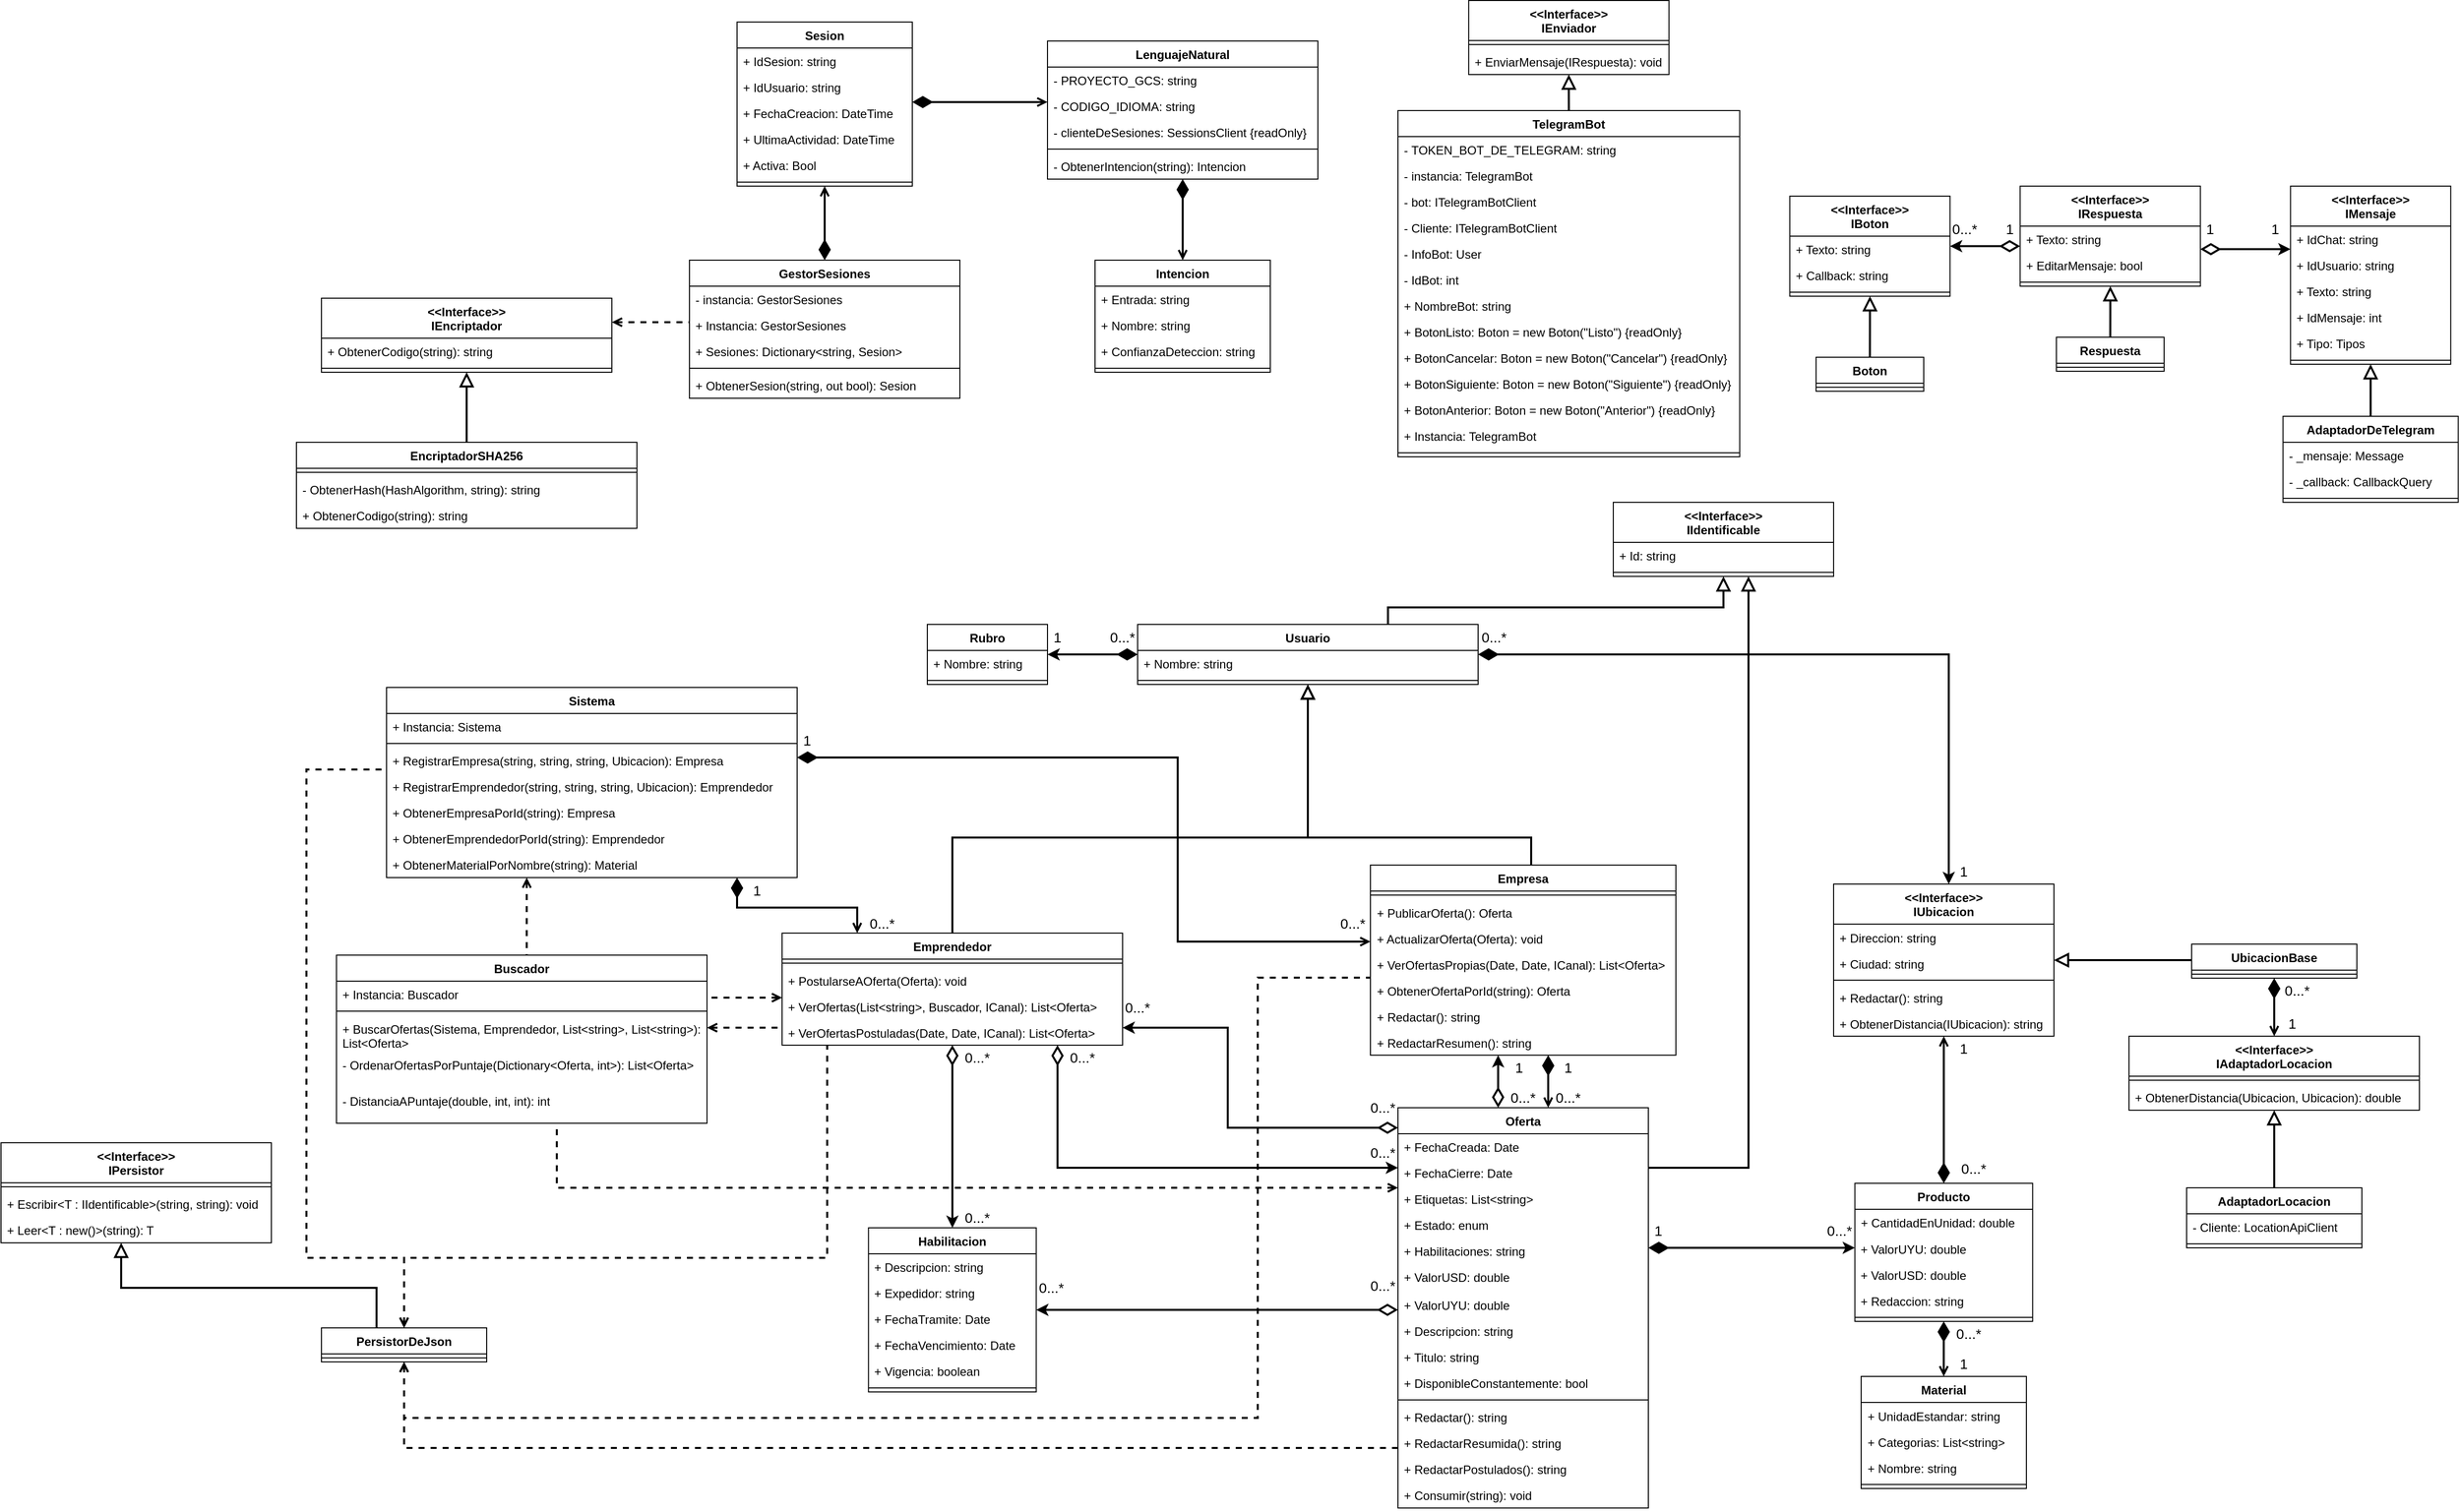 <mxfile version="15.8.7" type="device"><diagram name="Page-1" id="c4acf3e9-155e-7222-9cf6-157b1a14988f"><mxGraphModel dx="1718" dy="1588" grid="1" gridSize="10" guides="1" tooltips="1" connect="1" arrows="1" fold="1" page="1" pageScale="1" pageWidth="850" pageHeight="1100" background="none" math="0" shadow="0"><root><mxCell id="0"/><mxCell id="1" parent="0"/><mxCell id="OfuU6t0mR4pwS1KONoR3-117" style="edgeStyle=orthogonalEdgeStyle;rounded=0;orthogonalLoop=1;jettySize=auto;html=1;fontFamily=Verdana;fontSize=10;strokeWidth=2;endArrow=diamondThin;endFill=1;startArrow=open;startFill=0;endSize=15;startSize=6;" parent="1" target="vSx6mATfrNihocP2TiyH-15" edge="1"><mxGeometry relative="1" as="geometry"><Array as="points"><mxPoint x="850" y="450"/><mxPoint x="850" y="450"/></Array><mxPoint x="850.001" y="490" as="sourcePoint"/><mxPoint x="850.001" y="414.0" as="targetPoint"/></mxGeometry></mxCell><mxCell id="OfuU6t0mR4pwS1KONoR3-112" style="edgeStyle=orthogonalEdgeStyle;rounded=0;orthogonalLoop=1;jettySize=auto;html=1;fontFamily=Verdana;fontSize=10;endArrow=diamondThin;endFill=1;startArrow=open;startFill=0;strokeWidth=2;endSize=15;" parent="1" source="vSx6mATfrNihocP2TiyH-28" target="vSx6mATfrNihocP2TiyH-12" edge="1"><mxGeometry relative="1" as="geometry"><Array as="points"><mxPoint x="160" y="290"/><mxPoint x="40" y="290"/></Array><mxPoint x="255" y="300" as="sourcePoint"/></mxGeometry></mxCell><mxCell id="OfuU6t0mR4pwS1KONoR3-115" style="edgeStyle=orthogonalEdgeStyle;rounded=0;orthogonalLoop=1;jettySize=auto;html=1;fontFamily=Verdana;fontSize=10;endArrow=diamondThin;endFill=1;startArrow=open;startFill=0;strokeWidth=2;endSize=15;" parent="1" source="vSx6mATfrNihocP2TiyH-15" target="vSx6mATfrNihocP2TiyH-12" edge="1"><mxGeometry relative="1" as="geometry"><mxPoint x="285" y="270" as="sourcePoint"/><Array as="points"><mxPoint x="480" y="324"/><mxPoint x="480" y="140"/></Array></mxGeometry></mxCell><mxCell id="vSx6mATfrNihocP2TiyH-8" value="Buscador" style="swimlane;fontStyle=1;align=center;verticalAlign=top;childLayout=stackLayout;horizontal=1;startSize=26;horizontalStack=0;resizeParent=1;resizeParentMax=0;resizeLast=0;collapsible=1;marginBottom=0;hachureGap=4;pointerEvents=0;" parent="1" vertex="1"><mxGeometry x="-360" y="337.5" width="370" height="168" as="geometry"/></mxCell><mxCell id="-ELwZ07FCZNHLploEe8W-16" value="+ Instancia: Buscador" style="text;strokeColor=none;fillColor=none;align=left;verticalAlign=top;spacingLeft=4;spacingRight=4;overflow=hidden;rotatable=0;points=[[0,0.5],[1,0.5]];portConstraint=eastwest;" parent="vSx6mATfrNihocP2TiyH-8" vertex="1"><mxGeometry y="26" width="370" height="26" as="geometry"/></mxCell><mxCell id="vSx6mATfrNihocP2TiyH-10" value="" style="line;strokeWidth=1;fillColor=none;align=left;verticalAlign=middle;spacingTop=-1;spacingLeft=3;spacingRight=3;rotatable=0;labelPosition=right;points=[];portConstraint=eastwest;" parent="vSx6mATfrNihocP2TiyH-8" vertex="1"><mxGeometry y="52" width="370" height="8" as="geometry"/></mxCell><mxCell id="vSx6mATfrNihocP2TiyH-7" value="+ BuscarOfertas(Sistema, Emprendedor, List&amp;lt;string&amp;gt;, List&amp;lt;string&amp;gt;): List&amp;lt;Oferta&amp;gt;" style="text;html=1;strokeColor=none;fillColor=none;align=left;verticalAlign=top;spacingLeft=4;spacingRight=4;whiteSpace=wrap;overflow=hidden;rotatable=0;points=[[0,0.5],[1,0.5]];portConstraint=eastwest;" parent="vSx6mATfrNihocP2TiyH-8" vertex="1"><mxGeometry y="60" width="370" height="36" as="geometry"/></mxCell><mxCell id="gbYY0v_aD1HhxY7jURrj-1" value="- OrdenarOfertasPorPuntaje(Dictionary&amp;lt;Oferta, int&amp;gt;): List&amp;lt;Oferta&amp;gt;" style="text;html=1;strokeColor=none;fillColor=none;align=left;verticalAlign=top;spacingLeft=4;spacingRight=4;whiteSpace=wrap;overflow=hidden;rotatable=0;points=[[0,0.5],[1,0.5]];portConstraint=eastwest;" parent="vSx6mATfrNihocP2TiyH-8" vertex="1"><mxGeometry y="96" width="370" height="36" as="geometry"/></mxCell><mxCell id="gbYY0v_aD1HhxY7jURrj-2" value="- DistanciaAPuntaje(double, int, int): int" style="text;html=1;strokeColor=none;fillColor=none;align=left;verticalAlign=top;spacingLeft=4;spacingRight=4;whiteSpace=wrap;overflow=hidden;rotatable=0;points=[[0,0.5],[1,0.5]];portConstraint=eastwest;" parent="vSx6mATfrNihocP2TiyH-8" vertex="1"><mxGeometry y="132" width="370" height="36" as="geometry"/></mxCell><mxCell id="vSx6mATfrNihocP2TiyH-12" value="Sistema&#10;" style="swimlane;fontStyle=1;align=center;verticalAlign=top;childLayout=stackLayout;horizontal=1;startSize=26;horizontalStack=0;resizeParent=1;resizeParentMax=0;resizeLast=0;collapsible=1;marginBottom=0;hachureGap=4;pointerEvents=0;" parent="1" vertex="1"><mxGeometry x="-310" y="70" width="410" height="190" as="geometry"/></mxCell><mxCell id="-ELwZ07FCZNHLploEe8W-15" value="+ Instancia: Sistema" style="text;strokeColor=none;fillColor=none;align=left;verticalAlign=top;spacingLeft=4;spacingRight=4;overflow=hidden;rotatable=0;points=[[0,0.5],[1,0.5]];portConstraint=eastwest;" parent="vSx6mATfrNihocP2TiyH-12" vertex="1"><mxGeometry y="26" width="410" height="26" as="geometry"/></mxCell><mxCell id="vSx6mATfrNihocP2TiyH-13" value="" style="line;strokeWidth=1;fillColor=none;align=left;verticalAlign=middle;spacingTop=-1;spacingLeft=3;spacingRight=3;rotatable=0;labelPosition=right;points=[];portConstraint=eastwest;" parent="vSx6mATfrNihocP2TiyH-12" vertex="1"><mxGeometry y="52" width="410" height="8" as="geometry"/></mxCell><mxCell id="OfuU6t0mR4pwS1KONoR3-73" value="+ RegistrarEmpresa(string, string, string, Ubicacion): Empresa" style="text;strokeColor=none;fillColor=none;align=left;verticalAlign=top;spacingLeft=4;spacingRight=4;overflow=hidden;rotatable=0;points=[[0,0.5],[1,0.5]];portConstraint=eastwest;" parent="vSx6mATfrNihocP2TiyH-12" vertex="1"><mxGeometry y="60" width="410" height="26" as="geometry"/></mxCell><mxCell id="-ELwZ07FCZNHLploEe8W-4" value="+ RegistrarEmprendedor(string, string, string, Ubicacion): Emprendedor" style="text;strokeColor=none;fillColor=none;align=left;verticalAlign=top;spacingLeft=4;spacingRight=4;overflow=hidden;rotatable=0;points=[[0,0.5],[1,0.5]];portConstraint=eastwest;" parent="vSx6mATfrNihocP2TiyH-12" vertex="1"><mxGeometry y="86" width="410" height="26" as="geometry"/></mxCell><mxCell id="OfuU6t0mR4pwS1KONoR3-74" value="+ ObtenerEmpresaPorId(string): Empresa" style="text;strokeColor=none;fillColor=none;align=left;verticalAlign=top;spacingLeft=4;spacingRight=4;overflow=hidden;rotatable=0;points=[[0,0.5],[1,0.5]];portConstraint=eastwest;" parent="vSx6mATfrNihocP2TiyH-12" vertex="1"><mxGeometry y="112" width="410" height="26" as="geometry"/></mxCell><mxCell id="-ELwZ07FCZNHLploEe8W-5" value="+ ObtenerEmprendedorPorId(string): Emprendedor" style="text;strokeColor=none;fillColor=none;align=left;verticalAlign=top;spacingLeft=4;spacingRight=4;overflow=hidden;rotatable=0;points=[[0,0.5],[1,0.5]];portConstraint=eastwest;" parent="vSx6mATfrNihocP2TiyH-12" vertex="1"><mxGeometry y="138" width="410" height="26" as="geometry"/></mxCell><mxCell id="0yPR50F5arckqPKj6xBx-1" value="+ ObtenerMaterialPorNombre(string): Material" style="text;strokeColor=none;fillColor=none;align=left;verticalAlign=top;spacingLeft=4;spacingRight=4;overflow=hidden;rotatable=0;points=[[0,0.5],[1,0.5]];portConstraint=eastwest;" vertex="1" parent="vSx6mATfrNihocP2TiyH-12"><mxGeometry y="164" width="410" height="26" as="geometry"/></mxCell><mxCell id="vSx6mATfrNihocP2TiyH-15" value="Empresa" style="swimlane;fontStyle=1;align=center;verticalAlign=top;childLayout=stackLayout;horizontal=1;startSize=26;horizontalStack=0;resizeParent=1;resizeParentMax=0;resizeLast=0;collapsible=1;marginBottom=0;hachureGap=4;pointerEvents=0;" parent="1" vertex="1"><mxGeometry x="672.5" y="247.5" width="305" height="190" as="geometry"/></mxCell><mxCell id="vSx6mATfrNihocP2TiyH-18" value="" style="line;strokeWidth=1;fillColor=none;align=left;verticalAlign=middle;spacingTop=-1;spacingLeft=3;spacingRight=3;rotatable=0;labelPosition=right;points=[];portConstraint=eastwest;" parent="vSx6mATfrNihocP2TiyH-15" vertex="1"><mxGeometry y="26" width="305" height="8" as="geometry"/></mxCell><mxCell id="OfuU6t0mR4pwS1KONoR3-104" value="+ PublicarOferta(): Oferta" style="text;html=1;strokeColor=none;fillColor=none;align=left;verticalAlign=top;spacingLeft=4;spacingRight=4;whiteSpace=wrap;overflow=hidden;rotatable=0;points=[[0,0.5],[1,0.5]];portConstraint=eastwest;" parent="vSx6mATfrNihocP2TiyH-15" vertex="1"><mxGeometry y="34" width="305" height="26" as="geometry"/></mxCell><mxCell id="vSx6mATfrNihocP2TiyH-120" value="+ ActualizarOferta(Oferta): void" style="text;html=1;strokeColor=none;fillColor=none;align=left;verticalAlign=top;spacingLeft=4;spacingRight=4;whiteSpace=wrap;overflow=hidden;rotatable=0;points=[[0,0.5],[1,0.5]];portConstraint=eastwest;" parent="vSx6mATfrNihocP2TiyH-15" vertex="1"><mxGeometry y="60" width="305" height="26" as="geometry"/></mxCell><mxCell id="dwYmcji9vzRply6ok_k2-10" value="+ VerOfertasPropias(Date, Date, ICanal): List&amp;lt;Oferta&amp;gt;" style="text;html=1;strokeColor=none;fillColor=none;align=left;verticalAlign=top;spacingLeft=4;spacingRight=4;whiteSpace=wrap;overflow=hidden;rotatable=0;points=[[0,0.5],[1,0.5]];portConstraint=eastwest;" parent="vSx6mATfrNihocP2TiyH-15" vertex="1"><mxGeometry y="86" width="305" height="26" as="geometry"/></mxCell><mxCell id="-ELwZ07FCZNHLploEe8W-2" value="+ ObtenerOfertaPorId(string): Oferta" style="text;html=1;strokeColor=none;fillColor=none;align=left;verticalAlign=top;spacingLeft=4;spacingRight=4;whiteSpace=wrap;overflow=hidden;rotatable=0;points=[[0,0.5],[1,0.5]];portConstraint=eastwest;" parent="vSx6mATfrNihocP2TiyH-15" vertex="1"><mxGeometry y="112" width="305" height="26" as="geometry"/></mxCell><mxCell id="0yPR50F5arckqPKj6xBx-4" value="+ Redactar(): string" style="text;html=1;strokeColor=none;fillColor=none;align=left;verticalAlign=top;spacingLeft=4;spacingRight=4;whiteSpace=wrap;overflow=hidden;rotatable=0;points=[[0,0.5],[1,0.5]];portConstraint=eastwest;" vertex="1" parent="vSx6mATfrNihocP2TiyH-15"><mxGeometry y="138" width="305" height="26" as="geometry"/></mxCell><mxCell id="0yPR50F5arckqPKj6xBx-3" value="+ RedactarResumen(): string" style="text;html=1;strokeColor=none;fillColor=none;align=left;verticalAlign=top;spacingLeft=4;spacingRight=4;whiteSpace=wrap;overflow=hidden;rotatable=0;points=[[0,0.5],[1,0.5]];portConstraint=eastwest;" vertex="1" parent="vSx6mATfrNihocP2TiyH-15"><mxGeometry y="164" width="305" height="26" as="geometry"/></mxCell><mxCell id="vSx6mATfrNihocP2TiyH-24" style="edgeStyle=orthogonalEdgeStyle;rounded=0;orthogonalLoop=1;jettySize=auto;html=1;fontFamily=Verdana;fontSize=10;endArrow=none;endFill=0;startArrow=open;startFill=0;dashed=1;strokeWidth=2;" parent="1" source="vSx6mATfrNihocP2TiyH-8" target="vSx6mATfrNihocP2TiyH-28" edge="1"><mxGeometry relative="1" as="geometry"><Array as="points"><mxPoint x="50" y="410"/><mxPoint x="50" y="410"/></Array><mxPoint x="90" y="510" as="sourcePoint"/><mxPoint x="60" y="397" as="targetPoint"/></mxGeometry></mxCell><mxCell id="vSx6mATfrNihocP2TiyH-25" style="edgeStyle=orthogonalEdgeStyle;rounded=0;orthogonalLoop=1;jettySize=auto;html=1;fontFamily=Verdana;fontSize=10;endArrow=none;endFill=0;startArrow=open;startFill=0;dashed=1;strokeWidth=2;" parent="1" source="vSx6mATfrNihocP2TiyH-28" target="vSx6mATfrNihocP2TiyH-8" edge="1"><mxGeometry relative="1" as="geometry"><Array as="points"><mxPoint x="50" y="380"/><mxPoint x="50" y="380"/></Array><mxPoint x="255" y="510" as="sourcePoint"/><mxPoint x="25" y="623" as="targetPoint"/></mxGeometry></mxCell><mxCell id="vSx6mATfrNihocP2TiyH-26" style="edgeStyle=orthogonalEdgeStyle;rounded=0;orthogonalLoop=1;jettySize=auto;html=1;fontFamily=Verdana;fontSize=10;endArrow=none;endFill=0;startArrow=open;startFill=0;dashed=1;strokeWidth=2;" parent="1" source="vSx6mATfrNihocP2TiyH-39" target="vSx6mATfrNihocP2TiyH-8" edge="1"><mxGeometry relative="1" as="geometry"><Array as="points"><mxPoint x="-140" y="570"/></Array><mxPoint x="480" y="575" as="sourcePoint"/><mxPoint x="55" y="710" as="targetPoint"/></mxGeometry></mxCell><mxCell id="vSx6mATfrNihocP2TiyH-27" style="edgeStyle=orthogonalEdgeStyle;rounded=0;orthogonalLoop=1;jettySize=auto;html=1;fontFamily=Verdana;fontSize=10;endArrow=none;endFill=0;startArrow=open;startFill=0;dashed=1;strokeWidth=2;" parent="1" source="vSx6mATfrNihocP2TiyH-12" target="vSx6mATfrNihocP2TiyH-8" edge="1"><mxGeometry relative="1" as="geometry"><Array as="points"><mxPoint x="-170" y="270"/><mxPoint x="-170" y="270"/></Array><mxPoint x="-180" y="230" as="sourcePoint"/><mxPoint x="-270" y="50" as="targetPoint"/></mxGeometry></mxCell><mxCell id="vSx6mATfrNihocP2TiyH-28" value="Emprendedor" style="swimlane;fontStyle=1;align=center;verticalAlign=top;childLayout=stackLayout;horizontal=1;startSize=26;horizontalStack=0;resizeParent=1;resizeParentMax=0;resizeLast=0;collapsible=1;marginBottom=0;hachureGap=4;pointerEvents=0;" parent="1" vertex="1"><mxGeometry x="85" y="315.5" width="340" height="112" as="geometry"/></mxCell><mxCell id="vSx6mATfrNihocP2TiyH-35" value="" style="line;strokeWidth=1;fillColor=none;align=left;verticalAlign=middle;spacingTop=-1;spacingLeft=3;spacingRight=3;rotatable=0;labelPosition=right;points=[];portConstraint=eastwest;" parent="vSx6mATfrNihocP2TiyH-28" vertex="1"><mxGeometry y="26" width="340" height="8" as="geometry"/></mxCell><mxCell id="OfuU6t0mR4pwS1KONoR3-96" value="+ PostularseAOferta(Oferta): void" style="text;html=1;strokeColor=none;fillColor=none;align=left;verticalAlign=top;spacingLeft=4;spacingRight=4;whiteSpace=wrap;overflow=hidden;rotatable=0;points=[[0,0.5],[1,0.5]];portConstraint=eastwest;" parent="vSx6mATfrNihocP2TiyH-28" vertex="1"><mxGeometry y="34" width="340" height="26" as="geometry"/></mxCell><mxCell id="dwYmcji9vzRply6ok_k2-11" value="+ VerOfertas(List&amp;lt;string&amp;gt;, Buscador, ICanal): List&amp;lt;Oferta&amp;gt;" style="text;html=1;strokeColor=none;fillColor=none;align=left;verticalAlign=top;spacingLeft=4;spacingRight=4;whiteSpace=wrap;overflow=hidden;rotatable=0;points=[[0,0.5],[1,0.5]];portConstraint=eastwest;" parent="vSx6mATfrNihocP2TiyH-28" vertex="1"><mxGeometry y="60" width="340" height="26" as="geometry"/></mxCell><mxCell id="OfuU6t0mR4pwS1KONoR3-95" value="+ VerOfertasPostuladas(Date, Date, ICanal): List&amp;lt;Oferta&amp;gt;" style="text;html=1;strokeColor=none;fillColor=none;align=left;verticalAlign=top;spacingLeft=4;spacingRight=4;whiteSpace=wrap;overflow=hidden;rotatable=0;points=[[0,0.5],[1,0.5]];portConstraint=eastwest;" parent="vSx6mATfrNihocP2TiyH-28" vertex="1"><mxGeometry y="86" width="340" height="26" as="geometry"/></mxCell><mxCell id="vSx6mATfrNihocP2TiyH-39" value="Oferta" style="swimlane;fontStyle=1;align=center;verticalAlign=top;childLayout=stackLayout;horizontal=1;startSize=26;horizontalStack=0;resizeParent=1;resizeParentMax=0;resizeLast=0;collapsible=1;marginBottom=0;hachureGap=4;pointerEvents=0;" parent="1" vertex="1"><mxGeometry x="700" y="490" width="250" height="400" as="geometry"/></mxCell><mxCell id="OfuU6t0mR4pwS1KONoR3-48" value="+ FechaCreada: Date" style="text;html=1;strokeColor=none;fillColor=none;align=left;verticalAlign=top;spacingLeft=4;spacingRight=4;whiteSpace=wrap;overflow=hidden;rotatable=0;points=[[0,0.5],[1,0.5]];portConstraint=eastwest;" parent="vSx6mATfrNihocP2TiyH-39" vertex="1"><mxGeometry y="26" width="250" height="26" as="geometry"/></mxCell><mxCell id="OfuU6t0mR4pwS1KONoR3-49" value="+ FechaCierre: Date" style="text;html=1;strokeColor=none;fillColor=none;align=left;verticalAlign=top;spacingLeft=4;spacingRight=4;whiteSpace=wrap;overflow=hidden;rotatable=0;points=[[0,0.5],[1,0.5]];portConstraint=eastwest;" parent="vSx6mATfrNihocP2TiyH-39" vertex="1"><mxGeometry y="52" width="250" height="26" as="geometry"/></mxCell><mxCell id="OfuU6t0mR4pwS1KONoR3-47" value="+ Etiquetas: List&amp;lt;string&amp;gt;" style="text;html=1;strokeColor=none;fillColor=none;align=left;verticalAlign=top;spacingLeft=4;spacingRight=4;whiteSpace=wrap;overflow=hidden;rotatable=0;points=[[0,0.5],[1,0.5]];portConstraint=eastwest;" parent="vSx6mATfrNihocP2TiyH-39" vertex="1"><mxGeometry y="78" width="250" height="26" as="geometry"/></mxCell><mxCell id="OfuU6t0mR4pwS1KONoR3-46" value="+ Estado: enum" style="text;html=1;strokeColor=none;fillColor=none;align=left;verticalAlign=top;spacingLeft=4;spacingRight=4;whiteSpace=wrap;overflow=hidden;rotatable=0;points=[[0,0.5],[1,0.5]];portConstraint=eastwest;" parent="vSx6mATfrNihocP2TiyH-39" vertex="1"><mxGeometry y="104" width="250" height="26" as="geometry"/></mxCell><mxCell id="dwYmcji9vzRply6ok_k2-9" value="+ Habilitaciones: string" style="text;html=1;strokeColor=none;fillColor=none;align=left;verticalAlign=top;spacingLeft=4;spacingRight=4;whiteSpace=wrap;overflow=hidden;rotatable=0;points=[[0,0.5],[1,0.5]];portConstraint=eastwest;" parent="vSx6mATfrNihocP2TiyH-39" vertex="1"><mxGeometry y="130" width="250" height="26" as="geometry"/></mxCell><mxCell id="OfuU6t0mR4pwS1KONoR3-43" value="+ ValorUSD: double" style="text;html=1;strokeColor=none;fillColor=none;align=left;verticalAlign=top;spacingLeft=4;spacingRight=4;whiteSpace=wrap;overflow=hidden;rotatable=0;points=[[0,0.5],[1,0.5]];portConstraint=eastwest;" parent="vSx6mATfrNihocP2TiyH-39" vertex="1"><mxGeometry y="156" width="250" height="28" as="geometry"/></mxCell><mxCell id="OfuU6t0mR4pwS1KONoR3-42" value="+ ValorUYU: double" style="text;html=1;strokeColor=none;fillColor=none;align=left;verticalAlign=top;spacingLeft=4;spacingRight=4;whiteSpace=wrap;overflow=hidden;rotatable=0;points=[[0,0.5],[1,0.5]];portConstraint=eastwest;" parent="vSx6mATfrNihocP2TiyH-39" vertex="1"><mxGeometry y="184" width="250" height="26" as="geometry"/></mxCell><mxCell id="OfuU6t0mR4pwS1KONoR3-39" value="+ Descripcion: string" style="text;strokeColor=none;fillColor=none;align=left;verticalAlign=top;spacingLeft=4;spacingRight=4;overflow=hidden;rotatable=0;points=[[0,0.5],[1,0.5]];portConstraint=eastwest;" parent="vSx6mATfrNihocP2TiyH-39" vertex="1"><mxGeometry y="210" width="250" height="26" as="geometry"/></mxCell><mxCell id="OfuU6t0mR4pwS1KONoR3-38" value="+ Titulo: string" style="text;strokeColor=none;fillColor=none;align=left;verticalAlign=top;spacingLeft=4;spacingRight=4;overflow=hidden;rotatable=0;points=[[0,0.5],[1,0.5]];portConstraint=eastwest;" parent="vSx6mATfrNihocP2TiyH-39" vertex="1"><mxGeometry y="236" width="250" height="26" as="geometry"/></mxCell><mxCell id="-ELwZ07FCZNHLploEe8W-1" value="+ DisponibleConstantemente: bool" style="text;strokeColor=none;fillColor=none;align=left;verticalAlign=top;spacingLeft=4;spacingRight=4;overflow=hidden;rotatable=0;points=[[0,0.5],[1,0.5]];portConstraint=eastwest;" parent="vSx6mATfrNihocP2TiyH-39" vertex="1"><mxGeometry y="262" width="250" height="26" as="geometry"/></mxCell><mxCell id="vSx6mATfrNihocP2TiyH-45" value="" style="line;strokeWidth=1;fillColor=none;align=left;verticalAlign=middle;spacingTop=-1;spacingLeft=3;spacingRight=3;rotatable=0;labelPosition=right;points=[];portConstraint=eastwest;" parent="vSx6mATfrNihocP2TiyH-39" vertex="1"><mxGeometry y="288" width="250" height="8" as="geometry"/></mxCell><mxCell id="OfuU6t0mR4pwS1KONoR3-53" value="+ Redactar(): string" style="text;html=1;strokeColor=none;fillColor=none;align=left;verticalAlign=top;spacingLeft=4;spacingRight=4;whiteSpace=wrap;overflow=hidden;rotatable=0;points=[[0,0.5],[1,0.5]];portConstraint=eastwest;" parent="vSx6mATfrNihocP2TiyH-39" vertex="1"><mxGeometry y="296" width="250" height="26" as="geometry"/></mxCell><mxCell id="OfuU6t0mR4pwS1KONoR3-54" value="+ RedactarResumida(): string" style="text;html=1;strokeColor=none;fillColor=none;align=left;verticalAlign=top;spacingLeft=4;spacingRight=4;whiteSpace=wrap;overflow=hidden;rotatable=0;points=[[0,0.5],[1,0.5]];portConstraint=eastwest;" parent="vSx6mATfrNihocP2TiyH-39" vertex="1"><mxGeometry y="322" width="250" height="26" as="geometry"/></mxCell><mxCell id="0yPR50F5arckqPKj6xBx-2" value="+ RedactarPostulados(): string" style="text;html=1;strokeColor=none;fillColor=none;align=left;verticalAlign=top;spacingLeft=4;spacingRight=4;whiteSpace=wrap;overflow=hidden;rotatable=0;points=[[0,0.5],[1,0.5]];portConstraint=eastwest;" vertex="1" parent="vSx6mATfrNihocP2TiyH-39"><mxGeometry y="348" width="250" height="26" as="geometry"/></mxCell><mxCell id="vSx6mATfrNihocP2TiyH-117" value="+ Consumir(string): void" style="text;html=1;strokeColor=none;fillColor=none;align=left;verticalAlign=top;spacingLeft=4;spacingRight=4;whiteSpace=wrap;overflow=hidden;rotatable=0;points=[[0,0.5],[1,0.5]];portConstraint=eastwest;" parent="vSx6mATfrNihocP2TiyH-39" vertex="1"><mxGeometry y="374" width="250" height="26" as="geometry"/></mxCell><mxCell id="vSx6mATfrNihocP2TiyH-48" style="edgeStyle=orthogonalEdgeStyle;rounded=0;orthogonalLoop=1;jettySize=auto;html=1;fontFamily=Verdana;fontSize=10;strokeWidth=2;startArrow=diamondThin;startFill=0;startSize=15;" parent="1" source="vSx6mATfrNihocP2TiyH-39" target="vSx6mATfrNihocP2TiyH-28" edge="1"><mxGeometry relative="1" as="geometry"><Array as="points"><mxPoint x="530" y="510"/><mxPoint x="530" y="410"/></Array><mxPoint x="660" y="360" as="sourcePoint"/><mxPoint x="660" y="286" as="targetPoint"/></mxGeometry></mxCell><mxCell id="vSx6mATfrNihocP2TiyH-67" value="Producto" style="swimlane;fontStyle=1;align=center;verticalAlign=top;childLayout=stackLayout;horizontal=1;startSize=26;horizontalStack=0;resizeParent=1;resizeParentMax=0;resizeLast=0;collapsible=1;marginBottom=0;hachureGap=4;pointerEvents=0;" parent="1" vertex="1"><mxGeometry x="1156.25" y="565.5" width="177.5" height="138" as="geometry"/></mxCell><mxCell id="OfuU6t0mR4pwS1KONoR3-25" value="+ CantidadEnUnidad: double" style="text;strokeColor=none;fillColor=none;align=left;verticalAlign=top;spacingLeft=4;spacingRight=4;overflow=hidden;rotatable=0;points=[[0,0.5],[1,0.5]];portConstraint=eastwest;" parent="vSx6mATfrNihocP2TiyH-67" vertex="1"><mxGeometry y="26" width="177.5" height="26" as="geometry"/></mxCell><mxCell id="OfuU6t0mR4pwS1KONoR3-31" value="+ ValorUYU: double" style="text;html=1;strokeColor=none;fillColor=none;align=left;verticalAlign=top;spacingLeft=4;spacingRight=4;whiteSpace=wrap;overflow=hidden;rotatable=0;points=[[0,0.5],[1,0.5]];portConstraint=eastwest;" parent="vSx6mATfrNihocP2TiyH-67" vertex="1"><mxGeometry y="52" width="177.5" height="26" as="geometry"/></mxCell><mxCell id="OfuU6t0mR4pwS1KONoR3-32" value="+ ValorUSD: double" style="text;html=1;strokeColor=none;fillColor=none;align=left;verticalAlign=top;spacingLeft=4;spacingRight=4;whiteSpace=wrap;overflow=hidden;rotatable=0;points=[[0,0.5],[1,0.5]];portConstraint=eastwest;" parent="vSx6mATfrNihocP2TiyH-67" vertex="1"><mxGeometry y="78" width="177.5" height="26" as="geometry"/></mxCell><mxCell id="-ELwZ07FCZNHLploEe8W-7" value="+ Redaccion: string" style="text;html=1;strokeColor=none;fillColor=none;align=left;verticalAlign=top;spacingLeft=4;spacingRight=4;whiteSpace=wrap;overflow=hidden;rotatable=0;points=[[0,0.5],[1,0.5]];portConstraint=eastwest;" parent="vSx6mATfrNihocP2TiyH-67" vertex="1"><mxGeometry y="104" width="177.5" height="26" as="geometry"/></mxCell><mxCell id="vSx6mATfrNihocP2TiyH-70" value="" style="line;strokeWidth=1;fillColor=none;align=left;verticalAlign=middle;spacingTop=-1;spacingLeft=3;spacingRight=3;rotatable=0;labelPosition=right;points=[];portConstraint=eastwest;" parent="vSx6mATfrNihocP2TiyH-67" vertex="1"><mxGeometry y="130" width="177.5" height="8" as="geometry"/></mxCell><mxCell id="vSx6mATfrNihocP2TiyH-73" style="edgeStyle=orthogonalEdgeStyle;rounded=0;orthogonalLoop=1;jettySize=auto;html=1;fontFamily=Verdana;fontSize=10;strokeWidth=2;startArrow=diamondThin;startFill=1;endSize=6;startSize=15;" parent="1" source="vSx6mATfrNihocP2TiyH-39" target="vSx6mATfrNihocP2TiyH-67" edge="1"><mxGeometry relative="1" as="geometry"><Array as="points"><mxPoint x="1080" y="630"/><mxPoint x="1080" y="630"/></Array><mxPoint x="705" y="470" as="sourcePoint"/><mxPoint x="705" y="396" as="targetPoint"/></mxGeometry></mxCell><mxCell id="vSx6mATfrNihocP2TiyH-86" value="Material" style="swimlane;fontStyle=1;align=center;verticalAlign=top;childLayout=stackLayout;horizontal=1;startSize=26;horizontalStack=0;resizeParent=1;resizeParentMax=0;resizeLast=0;collapsible=1;marginBottom=0;hachureGap=4;pointerEvents=0;" parent="1" vertex="1"><mxGeometry x="1162.5" y="758.5" width="165" height="112" as="geometry"/></mxCell><mxCell id="17acba5748e5396b-26" value="+ UnidadEstandar: string" style="text;html=1;strokeColor=none;fillColor=none;align=left;verticalAlign=top;spacingLeft=4;spacingRight=4;whiteSpace=wrap;overflow=hidden;rotatable=0;points=[[0,0.5],[1,0.5]];portConstraint=eastwest;" parent="vSx6mATfrNihocP2TiyH-86" vertex="1"><mxGeometry y="26" width="165" height="26" as="geometry"/></mxCell><mxCell id="17acba5748e5396b-24" value="+ Categorias: List&amp;lt;string&amp;gt;" style="text;html=1;strokeColor=none;fillColor=none;align=left;verticalAlign=top;spacingLeft=4;spacingRight=4;whiteSpace=wrap;overflow=hidden;rotatable=0;points=[[0,0.5],[1,0.5]];portConstraint=eastwest;" parent="vSx6mATfrNihocP2TiyH-86" vertex="1"><mxGeometry y="52" width="165" height="26" as="geometry"/></mxCell><mxCell id="17acba5748e5396b-21" value="+ Nombre: string" style="text;html=1;strokeColor=none;fillColor=none;align=left;verticalAlign=top;spacingLeft=4;spacingRight=4;whiteSpace=wrap;overflow=hidden;rotatable=0;points=[[0,0.5],[1,0.5]];portConstraint=eastwest;" parent="vSx6mATfrNihocP2TiyH-86" vertex="1"><mxGeometry y="78" width="165" height="26" as="geometry"/></mxCell><mxCell id="vSx6mATfrNihocP2TiyH-92" value="" style="line;strokeWidth=1;fillColor=none;align=left;verticalAlign=middle;spacingTop=-1;spacingLeft=3;spacingRight=3;rotatable=0;labelPosition=right;points=[];portConstraint=eastwest;" parent="vSx6mATfrNihocP2TiyH-86" vertex="1"><mxGeometry y="104" width="165" height="8" as="geometry"/></mxCell><mxCell id="vSx6mATfrNihocP2TiyH-93" style="edgeStyle=orthogonalEdgeStyle;rounded=0;orthogonalLoop=1;jettySize=auto;html=1;fontFamily=Verdana;fontSize=10;strokeWidth=2;endArrow=open;endFill=0;startArrow=diamondThin;startFill=1;startSize=15;" parent="1" source="vSx6mATfrNihocP2TiyH-67" target="vSx6mATfrNihocP2TiyH-86" edge="1"><mxGeometry relative="1" as="geometry"><Array as="points"><mxPoint x="1175" y="661.5"/></Array><mxPoint x="1015" y="654.5" as="sourcePoint"/><mxPoint x="1285" y="359.5" as="targetPoint"/></mxGeometry></mxCell><mxCell id="vSx6mATfrNihocP2TiyH-94" value="UbicacionBase" style="swimlane;fontStyle=1;align=center;verticalAlign=top;childLayout=stackLayout;horizontal=1;startSize=26;horizontalStack=0;resizeParent=1;resizeParentMax=0;resizeLast=0;collapsible=1;marginBottom=0;hachureGap=4;pointerEvents=0;" parent="1" vertex="1"><mxGeometry x="1492.5" y="326.5" width="165" height="34" as="geometry"/></mxCell><mxCell id="vSx6mATfrNihocP2TiyH-100" value="" style="line;strokeWidth=1;fillColor=none;align=left;verticalAlign=middle;spacingTop=-1;spacingLeft=3;spacingRight=3;rotatable=0;labelPosition=right;points=[];portConstraint=eastwest;" parent="vSx6mATfrNihocP2TiyH-94" vertex="1"><mxGeometry y="26" width="165" height="8" as="geometry"/></mxCell><mxCell id="vSx6mATfrNihocP2TiyH-102" style="edgeStyle=orthogonalEdgeStyle;rounded=0;orthogonalLoop=1;jettySize=auto;html=1;fontFamily=Verdana;fontSize=10;strokeWidth=2;startArrow=diamondThin;startFill=1;startSize=15;endArrow=open;endFill=0;" parent="1" source="vSx6mATfrNihocP2TiyH-67" target="kkS38v4UCr-bWFE7ZTYA-52" edge="1"><mxGeometry relative="1" as="geometry"><Array as="points"><mxPoint x="1245" y="480"/><mxPoint x="1245" y="480"/></Array><mxPoint x="1255" y="513.5" as="sourcePoint"/><mxPoint x="1255" y="572.5" as="targetPoint"/></mxGeometry></mxCell><mxCell id="vSx6mATfrNihocP2TiyH-105" value="&lt;&lt;Interface&gt;&gt;&#10;IIdentificable" style="swimlane;fontStyle=1;align=center;verticalAlign=top;childLayout=stackLayout;horizontal=1;startSize=40;horizontalStack=0;resizeParent=1;resizeParentMax=0;resizeLast=0;collapsible=1;marginBottom=0;hachureGap=4;pointerEvents=0;" parent="1" vertex="1"><mxGeometry x="915" y="-115" width="220" height="74" as="geometry"/></mxCell><mxCell id="vSx6mATfrNihocP2TiyH-113" value="+ Id: string" style="text;html=1;strokeColor=none;fillColor=none;align=left;verticalAlign=top;spacingLeft=4;spacingRight=4;whiteSpace=wrap;overflow=hidden;rotatable=0;points=[[0,0.5],[1,0.5]];portConstraint=eastwest;" parent="vSx6mATfrNihocP2TiyH-105" vertex="1"><mxGeometry y="40" width="220" height="26" as="geometry"/></mxCell><mxCell id="vSx6mATfrNihocP2TiyH-111" value="" style="line;strokeWidth=1;fillColor=none;align=left;verticalAlign=middle;spacingTop=-1;spacingLeft=3;spacingRight=3;rotatable=0;labelPosition=right;points=[];portConstraint=eastwest;" parent="vSx6mATfrNihocP2TiyH-105" vertex="1"><mxGeometry y="66" width="220" height="8" as="geometry"/></mxCell><mxCell id="PKBnGowhQyHv3xgLULpX-1" value="1" style="text;html=1;strokeColor=none;fillColor=none;align=center;verticalAlign=middle;whiteSpace=wrap;rounded=0;hachureGap=4;pointerEvents=0;fontSize=14;" parent="1" vertex="1"><mxGeometry x="860.06" y="437.5" width="20" height="25" as="geometry"/></mxCell><mxCell id="PKBnGowhQyHv3xgLULpX-2" value="0...*" style="text;html=1;strokeColor=none;fillColor=none;align=center;verticalAlign=middle;whiteSpace=wrap;rounded=0;hachureGap=4;pointerEvents=0;fontSize=14;" parent="1" vertex="1"><mxGeometry x="855.06" y="470" width="30" height="20" as="geometry"/></mxCell><mxCell id="PKBnGowhQyHv3xgLULpX-3" value="1" style="text;html=1;strokeColor=none;fillColor=none;align=center;verticalAlign=middle;whiteSpace=wrap;rounded=0;hachureGap=4;pointerEvents=0;fontSize=14;" parent="1" vertex="1"><mxGeometry x="350" y="7" width="20" height="25" as="geometry"/></mxCell><mxCell id="PKBnGowhQyHv3xgLULpX-4" value="0...*" style="text;html=1;strokeColor=none;fillColor=none;align=center;verticalAlign=middle;whiteSpace=wrap;rounded=0;hachureGap=4;pointerEvents=0;fontSize=14;" parent="1" vertex="1"><mxGeometry x="410" y="7" width="30" height="25" as="geometry"/></mxCell><mxCell id="PKBnGowhQyHv3xgLULpX-5" value="1" style="text;html=1;strokeColor=none;fillColor=none;align=center;verticalAlign=middle;whiteSpace=wrap;rounded=0;hachureGap=4;pointerEvents=0;fontSize=14;" parent="1" vertex="1"><mxGeometry x="1255" y="418.5" width="20" height="25" as="geometry"/></mxCell><mxCell id="PKBnGowhQyHv3xgLULpX-6" value="0...*" style="text;html=1;strokeColor=none;fillColor=none;align=center;verticalAlign=middle;whiteSpace=wrap;rounded=0;hachureGap=4;pointerEvents=0;fontSize=14;" parent="1" vertex="1"><mxGeometry x="1260" y="538" width="30" height="25" as="geometry"/></mxCell><mxCell id="PKBnGowhQyHv3xgLULpX-7" value="0...*" style="text;html=1;strokeColor=none;fillColor=none;align=center;verticalAlign=middle;whiteSpace=wrap;rounded=0;hachureGap=4;pointerEvents=0;fontSize=14;" parent="1" vertex="1"><mxGeometry x="1255" y="703.5" width="30" height="25" as="geometry"/></mxCell><mxCell id="PKBnGowhQyHv3xgLULpX-8" value="1" style="text;html=1;strokeColor=none;fillColor=none;align=center;verticalAlign=middle;whiteSpace=wrap;rounded=0;hachureGap=4;pointerEvents=0;fontSize=14;" parent="1" vertex="1"><mxGeometry x="1255" y="733.5" width="20" height="25" as="geometry"/></mxCell><mxCell id="PKBnGowhQyHv3xgLULpX-10" value="0...*" style="text;html=1;strokeColor=none;fillColor=none;align=center;verticalAlign=middle;whiteSpace=wrap;rounded=0;hachureGap=4;pointerEvents=0;fontSize=14;" parent="1" vertex="1"><mxGeometry x="1126.25" y="600" width="30" height="25" as="geometry"/></mxCell><mxCell id="PKBnGowhQyHv3xgLULpX-11" value="1" style="text;html=1;strokeColor=none;fillColor=none;align=center;verticalAlign=middle;whiteSpace=wrap;rounded=0;hachureGap=4;pointerEvents=0;fontSize=14;" parent="1" vertex="1"><mxGeometry x="950" y="600" width="20" height="25" as="geometry"/></mxCell><mxCell id="PKBnGowhQyHv3xgLULpX-12" value="1" style="text;html=1;strokeColor=none;fillColor=none;align=center;verticalAlign=middle;whiteSpace=wrap;rounded=0;hachureGap=4;pointerEvents=0;fontSize=14;" parent="1" vertex="1"><mxGeometry x="100" y="110" width="20" height="25" as="geometry"/></mxCell><mxCell id="PKBnGowhQyHv3xgLULpX-14" value="0...*" style="text;html=1;strokeColor=none;fillColor=none;align=center;verticalAlign=middle;whiteSpace=wrap;rounded=0;hachureGap=4;pointerEvents=0;fontSize=14;" parent="1" vertex="1"><mxGeometry x="640" y="295.5" width="30" height="20" as="geometry"/></mxCell><mxCell id="PKBnGowhQyHv3xgLULpX-15" value="1" style="text;html=1;strokeColor=none;fillColor=none;align=center;verticalAlign=middle;whiteSpace=wrap;rounded=0;hachureGap=4;pointerEvents=0;fontSize=14;" parent="1" vertex="1"><mxGeometry x="50" y="260" width="20" height="25" as="geometry"/></mxCell><mxCell id="PKBnGowhQyHv3xgLULpX-16" value="0...*" style="text;html=1;strokeColor=none;fillColor=none;align=center;verticalAlign=middle;whiteSpace=wrap;rounded=0;hachureGap=4;pointerEvents=0;fontSize=14;" parent="1" vertex="1"><mxGeometry x="170" y="295.5" width="30" height="20" as="geometry"/></mxCell><mxCell id="PKBnGowhQyHv3xgLULpX-17" style="edgeStyle=orthogonalEdgeStyle;rounded=0;orthogonalLoop=1;jettySize=auto;html=1;fontFamily=Verdana;fontSize=10;strokeWidth=2;startArrow=diamondThin;startFill=0;startSize=15;" parent="1" source="vSx6mATfrNihocP2TiyH-28" target="vSx6mATfrNihocP2TiyH-39" edge="1"><mxGeometry relative="1" as="geometry"><Array as="points"><mxPoint x="360" y="550"/></Array><mxPoint x="575" y="418" as="sourcePoint"/><mxPoint x="435" y="418" as="targetPoint"/></mxGeometry></mxCell><mxCell id="dwYmcji9vzRply6ok_k2-4" value="0...*" style="text;html=1;strokeColor=none;fillColor=none;align=center;verticalAlign=middle;whiteSpace=wrap;rounded=0;hachureGap=4;pointerEvents=0;fontSize=14;" parent="1" vertex="1"><mxGeometry x="370" y="430" width="30" height="20" as="geometry"/></mxCell><mxCell id="dwYmcji9vzRply6ok_k2-6" value="0...*" style="text;html=1;strokeColor=none;fillColor=none;align=center;verticalAlign=middle;whiteSpace=wrap;rounded=0;hachureGap=4;pointerEvents=0;fontSize=14;" parent="1" vertex="1"><mxGeometry x="670" y="657.5" width="30" height="20" as="geometry"/></mxCell><mxCell id="dwYmcji9vzRply6ok_k2-7" value="0...*" style="text;html=1;strokeColor=none;fillColor=none;align=center;verticalAlign=middle;whiteSpace=wrap;rounded=0;hachureGap=4;pointerEvents=0;fontSize=14;" parent="1" vertex="1"><mxGeometry x="670" y="525" width="30" height="20" as="geometry"/></mxCell><mxCell id="dwYmcji9vzRply6ok_k2-8" value="0...*" style="text;html=1;strokeColor=none;fillColor=none;align=center;verticalAlign=middle;whiteSpace=wrap;rounded=0;hachureGap=4;pointerEvents=0;fontSize=14;" parent="1" vertex="1"><mxGeometry x="425" y="380" width="30" height="20" as="geometry"/></mxCell><mxCell id="FSzWA0WFF1zu2NpBAVLJ-1" value="Rubro" style="swimlane;fontStyle=1;align=center;verticalAlign=top;childLayout=stackLayout;horizontal=1;startSize=26;horizontalStack=0;resizeParent=1;resizeParentMax=0;resizeLast=0;collapsible=1;marginBottom=0;hachureGap=4;pointerEvents=0;" parent="1" vertex="1"><mxGeometry x="230" y="7" width="120" height="60" as="geometry"/></mxCell><mxCell id="FSzWA0WFF1zu2NpBAVLJ-2" value="+ Nombre: string" style="text;html=1;strokeColor=none;fillColor=none;align=left;verticalAlign=top;spacingLeft=4;spacingRight=4;whiteSpace=wrap;overflow=hidden;rotatable=0;points=[[0,0.5],[1,0.5]];portConstraint=eastwest;" parent="FSzWA0WFF1zu2NpBAVLJ-1" vertex="1"><mxGeometry y="26" width="120" height="26" as="geometry"/></mxCell><mxCell id="FSzWA0WFF1zu2NpBAVLJ-7" value="" style="line;strokeWidth=1;fillColor=none;align=left;verticalAlign=middle;spacingTop=-1;spacingLeft=3;spacingRight=3;rotatable=0;labelPosition=right;points=[];portConstraint=eastwest;" parent="FSzWA0WFF1zu2NpBAVLJ-1" vertex="1"><mxGeometry y="52" width="120" height="8" as="geometry"/></mxCell><mxCell id="FSzWA0WFF1zu2NpBAVLJ-8" value="Habilitacion" style="swimlane;fontStyle=1;align=center;verticalAlign=top;childLayout=stackLayout;horizontal=1;startSize=26;horizontalStack=0;resizeParent=1;resizeParentMax=0;resizeLast=0;collapsible=1;marginBottom=0;hachureGap=4;pointerEvents=0;" parent="1" vertex="1"><mxGeometry x="171.25" y="610" width="167.5" height="164" as="geometry"/></mxCell><mxCell id="FSzWA0WFF1zu2NpBAVLJ-9" value="+ Descripcion: string" style="text;html=1;strokeColor=none;fillColor=none;align=left;verticalAlign=top;spacingLeft=4;spacingRight=4;whiteSpace=wrap;overflow=hidden;rotatable=0;points=[[0,0.5],[1,0.5]];portConstraint=eastwest;" parent="FSzWA0WFF1zu2NpBAVLJ-8" vertex="1"><mxGeometry y="26" width="167.5" height="26" as="geometry"/></mxCell><mxCell id="FSzWA0WFF1zu2NpBAVLJ-12" value="+ Expedidor: string" style="text;html=1;strokeColor=none;fillColor=none;align=left;verticalAlign=top;spacingLeft=4;spacingRight=4;whiteSpace=wrap;overflow=hidden;rotatable=0;points=[[0,0.5],[1,0.5]];portConstraint=eastwest;" parent="FSzWA0WFF1zu2NpBAVLJ-8" vertex="1"><mxGeometry y="52" width="167.5" height="26" as="geometry"/></mxCell><mxCell id="FSzWA0WFF1zu2NpBAVLJ-14" value="+ FechaTramite: Date" style="text;html=1;strokeColor=none;fillColor=none;align=left;verticalAlign=top;spacingLeft=4;spacingRight=4;whiteSpace=wrap;overflow=hidden;rotatable=0;points=[[0,0.5],[1,0.5]];portConstraint=eastwest;" parent="FSzWA0WFF1zu2NpBAVLJ-8" vertex="1"><mxGeometry y="78" width="167.5" height="26" as="geometry"/></mxCell><mxCell id="FSzWA0WFF1zu2NpBAVLJ-13" value="+ FechaVencimiento: Date" style="text;html=1;strokeColor=none;fillColor=none;align=left;verticalAlign=top;spacingLeft=4;spacingRight=4;whiteSpace=wrap;overflow=hidden;rotatable=0;points=[[0,0.5],[1,0.5]];portConstraint=eastwest;" parent="FSzWA0WFF1zu2NpBAVLJ-8" vertex="1"><mxGeometry y="104" width="167.5" height="26" as="geometry"/></mxCell><mxCell id="FSzWA0WFF1zu2NpBAVLJ-11" value="+ Vigencia: boolean" style="text;html=1;strokeColor=none;fillColor=none;align=left;verticalAlign=top;spacingLeft=4;spacingRight=4;whiteSpace=wrap;overflow=hidden;rotatable=0;points=[[0,0.5],[1,0.5]];portConstraint=eastwest;" parent="FSzWA0WFF1zu2NpBAVLJ-8" vertex="1"><mxGeometry y="130" width="167.5" height="26" as="geometry"/></mxCell><mxCell id="FSzWA0WFF1zu2NpBAVLJ-10" value="" style="line;strokeWidth=1;fillColor=none;align=left;verticalAlign=middle;spacingTop=-1;spacingLeft=3;spacingRight=3;rotatable=0;labelPosition=right;points=[];portConstraint=eastwest;" parent="FSzWA0WFF1zu2NpBAVLJ-8" vertex="1"><mxGeometry y="156" width="167.5" height="8" as="geometry"/></mxCell><mxCell id="FSzWA0WFF1zu2NpBAVLJ-16" value="0...*" style="text;html=1;strokeColor=none;fillColor=none;align=center;verticalAlign=middle;whiteSpace=wrap;rounded=0;hachureGap=4;pointerEvents=0;fontSize=14;" parent="1" vertex="1"><mxGeometry x="265" y="430" width="30" height="20" as="geometry"/></mxCell><mxCell id="FSzWA0WFF1zu2NpBAVLJ-17" value="0...*" style="text;html=1;strokeColor=none;fillColor=none;align=center;verticalAlign=middle;whiteSpace=wrap;rounded=0;hachureGap=4;pointerEvents=0;fontSize=14;" parent="1" vertex="1"><mxGeometry x="265" y="590" width="30" height="20" as="geometry"/></mxCell><mxCell id="FSzWA0WFF1zu2NpBAVLJ-18" style="edgeStyle=orthogonalEdgeStyle;rounded=0;orthogonalLoop=1;jettySize=auto;html=1;fontFamily=Verdana;fontSize=10;strokeWidth=2;startArrow=diamondThin;startFill=0;startSize=15;" parent="1" source="vSx6mATfrNihocP2TiyH-28" target="FSzWA0WFF1zu2NpBAVLJ-8" edge="1"><mxGeometry relative="1" as="geometry"><Array as="points"/><mxPoint x="410" y="599.5" as="sourcePoint"/><mxPoint x="550" y="599.5" as="targetPoint"/></mxGeometry></mxCell><mxCell id="FSzWA0WFF1zu2NpBAVLJ-19" style="edgeStyle=orthogonalEdgeStyle;rounded=0;orthogonalLoop=1;jettySize=auto;html=1;fontFamily=Verdana;fontSize=10;strokeWidth=2;startArrow=diamondThin;startFill=0;startSize=15;" parent="1" source="vSx6mATfrNihocP2TiyH-39" target="FSzWA0WFF1zu2NpBAVLJ-8" edge="1"><mxGeometry relative="1" as="geometry"><Array as="points"><mxPoint x="530" y="692"/><mxPoint x="530" y="692"/></Array><mxPoint x="265" y="552" as="sourcePoint"/><mxPoint x="265" y="620" as="targetPoint"/></mxGeometry></mxCell><mxCell id="FSzWA0WFF1zu2NpBAVLJ-28" value="0...*" style="text;html=1;strokeColor=none;fillColor=none;align=center;verticalAlign=middle;whiteSpace=wrap;rounded=0;hachureGap=4;pointerEvents=0;fontSize=14;" parent="1" vertex="1"><mxGeometry x="338.75" y="659.5" width="30" height="20" as="geometry"/></mxCell><mxCell id="UnlmN7O8DrxsR0FGW14c-6" style="edgeStyle=orthogonalEdgeStyle;rounded=0;orthogonalLoop=1;jettySize=auto;html=1;fontFamily=Verdana;fontSize=10;strokeWidth=2;startArrow=diamondThin;startFill=0;startSize=15;" parent="1" source="vSx6mATfrNihocP2TiyH-39" target="vSx6mATfrNihocP2TiyH-15" edge="1"><mxGeometry relative="1" as="geometry"><Array as="points"><mxPoint x="800" y="450"/><mxPoint x="800" y="450"/></Array><mxPoint x="1045" y="420" as="sourcePoint"/><mxPoint x="840" y="170" as="targetPoint"/></mxGeometry></mxCell><mxCell id="UnlmN7O8DrxsR0FGW14c-7" value="1" style="text;html=1;strokeColor=none;fillColor=none;align=center;verticalAlign=middle;whiteSpace=wrap;rounded=0;hachureGap=4;pointerEvents=0;fontSize=14;" parent="1" vertex="1"><mxGeometry x="810.62" y="437.5" width="20" height="25" as="geometry"/></mxCell><mxCell id="-uJzJ6gPzwEDHYAXKso4-2" value="Usuario" style="swimlane;fontStyle=1;align=center;verticalAlign=top;childLayout=stackLayout;horizontal=1;startSize=26;horizontalStack=0;resizeParent=1;resizeParentMax=0;resizeLast=0;collapsible=1;marginBottom=0;hachureGap=4;pointerEvents=0;" parent="1" vertex="1"><mxGeometry x="440" y="7" width="340" height="60" as="geometry"/></mxCell><mxCell id="-uJzJ6gPzwEDHYAXKso4-4" value="+ Nombre: string" style="text;strokeColor=none;fillColor=none;align=left;verticalAlign=top;spacingLeft=4;spacingRight=4;overflow=hidden;rotatable=0;points=[[0,0.5],[1,0.5]];portConstraint=eastwest;" parent="-uJzJ6gPzwEDHYAXKso4-2" vertex="1"><mxGeometry y="26" width="340" height="26" as="geometry"/></mxCell><mxCell id="-uJzJ6gPzwEDHYAXKso4-5" value="" style="line;strokeWidth=1;fillColor=none;align=left;verticalAlign=middle;spacingTop=-1;spacingLeft=3;spacingRight=3;rotatable=0;labelPosition=right;points=[];portConstraint=eastwest;" parent="-uJzJ6gPzwEDHYAXKso4-2" vertex="1"><mxGeometry y="52" width="340" height="8" as="geometry"/></mxCell><mxCell id="-uJzJ6gPzwEDHYAXKso4-9" style="edgeStyle=orthogonalEdgeStyle;rounded=0;orthogonalLoop=1;jettySize=auto;html=1;fontFamily=Verdana;fontSize=10;endArrow=none;endFill=0;startArrow=block;startFill=0;strokeWidth=2;startSize=10;" parent="1" source="-uJzJ6gPzwEDHYAXKso4-2" target="vSx6mATfrNihocP2TiyH-15" edge="1"><mxGeometry relative="1" as="geometry"><mxPoint x="400.0" y="50.059" as="sourcePoint"/><mxPoint x="580.0" y="50.059" as="targetPoint"/><Array as="points"><mxPoint x="610" y="220"/><mxPoint x="833" y="220"/></Array></mxGeometry></mxCell><mxCell id="-uJzJ6gPzwEDHYAXKso4-10" style="edgeStyle=orthogonalEdgeStyle;rounded=0;orthogonalLoop=1;jettySize=auto;html=1;fontFamily=Verdana;fontSize=10;endArrow=none;endFill=0;startArrow=block;startFill=0;strokeWidth=2;startSize=10;" parent="1" source="-uJzJ6gPzwEDHYAXKso4-2" target="vSx6mATfrNihocP2TiyH-28" edge="1"><mxGeometry relative="1" as="geometry"><mxPoint x="749.941" y="103" as="sourcePoint"/><mxPoint x="842.529" y="150" as="targetPoint"/><Array as="points"><mxPoint x="610" y="220"/><mxPoint x="255" y="220"/></Array></mxGeometry></mxCell><mxCell id="-uJzJ6gPzwEDHYAXKso4-11" style="edgeStyle=orthogonalEdgeStyle;rounded=0;orthogonalLoop=1;jettySize=auto;html=1;fontFamily=Verdana;fontSize=10;strokeWidth=2;startArrow=diamondThin;startFill=1;endSize=6;startSize=15;" parent="1" source="-uJzJ6gPzwEDHYAXKso4-2" target="FSzWA0WFF1zu2NpBAVLJ-1" edge="1"><mxGeometry relative="1" as="geometry"><Array as="points"><mxPoint x="700" y="37"/></Array><mxPoint x="866.88" y="40.001" as="sourcePoint"/><mxPoint x="1053.13" y="40.001" as="targetPoint"/></mxGeometry></mxCell><mxCell id="-uJzJ6gPzwEDHYAXKso4-16" style="edgeStyle=orthogonalEdgeStyle;rounded=0;orthogonalLoop=1;jettySize=auto;html=1;fontFamily=Verdana;fontSize=10;strokeWidth=2;startArrow=diamondThin;startFill=1;endSize=6;startSize=15;" parent="1" source="-uJzJ6gPzwEDHYAXKso4-2" target="kkS38v4UCr-bWFE7ZTYA-52" edge="1"><mxGeometry relative="1" as="geometry"><Array as="points"><mxPoint x="1250" y="37"/></Array><mxPoint x="790.0" y="40.059" as="sourcePoint"/><mxPoint x="930.0" y="40.059" as="targetPoint"/></mxGeometry></mxCell><mxCell id="-uJzJ6gPzwEDHYAXKso4-18" value="0...*" style="text;html=1;strokeColor=none;fillColor=none;align=center;verticalAlign=middle;whiteSpace=wrap;rounded=0;hachureGap=4;pointerEvents=0;fontSize=14;" parent="1" vertex="1"><mxGeometry x="780.62" y="7" width="30" height="25" as="geometry"/></mxCell><mxCell id="-uJzJ6gPzwEDHYAXKso4-19" value="1" style="text;html=1;strokeColor=none;fillColor=none;align=center;verticalAlign=middle;whiteSpace=wrap;rounded=0;hachureGap=4;pointerEvents=0;fontSize=14;" parent="1" vertex="1"><mxGeometry x="1255" y="241.5" width="20" height="25" as="geometry"/></mxCell><mxCell id="-uJzJ6gPzwEDHYAXKso4-20" value="0...*" style="text;html=1;strokeColor=none;fillColor=none;align=center;verticalAlign=middle;whiteSpace=wrap;rounded=0;hachureGap=4;pointerEvents=0;fontSize=14;" parent="1" vertex="1"><mxGeometry x="670" y="480" width="30" height="20" as="geometry"/></mxCell><mxCell id="lGjiHJ0mUP-tkCvPlEmF-2" value="0...*" style="text;html=1;strokeColor=none;fillColor=none;align=center;verticalAlign=middle;whiteSpace=wrap;rounded=0;hachureGap=4;pointerEvents=0;fontSize=14;" parent="1" vertex="1"><mxGeometry x="805" y="470" width="40" height="20" as="geometry"/></mxCell><mxCell id="IJu119hxfu2w3HK7iVub-1" value="&lt;&lt;Interface&gt;&gt;&#10;IMensaje" style="swimlane;fontStyle=1;align=center;verticalAlign=top;childLayout=stackLayout;horizontal=1;startSize=40;horizontalStack=0;resizeParent=1;resizeParentMax=0;resizeLast=0;collapsible=1;marginBottom=0;hachureGap=4;pointerEvents=0;" parent="1" vertex="1"><mxGeometry x="1591.25" y="-431" width="160" height="178" as="geometry"/></mxCell><mxCell id="IJu119hxfu2w3HK7iVub-5" value="+ IdChat: string" style="text;strokeColor=none;fillColor=none;align=left;verticalAlign=top;spacingLeft=4;spacingRight=4;overflow=hidden;rotatable=0;points=[[0,0.5],[1,0.5]];portConstraint=eastwest;" parent="IJu119hxfu2w3HK7iVub-1" vertex="1"><mxGeometry y="40" width="160" height="26" as="geometry"/></mxCell><mxCell id="IJu119hxfu2w3HK7iVub-6" value="+ IdUsuario: string" style="text;strokeColor=none;fillColor=none;align=left;verticalAlign=top;spacingLeft=4;spacingRight=4;overflow=hidden;rotatable=0;points=[[0,0.5],[1,0.5]];portConstraint=eastwest;" parent="IJu119hxfu2w3HK7iVub-1" vertex="1"><mxGeometry y="66" width="160" height="26" as="geometry"/></mxCell><mxCell id="IJu119hxfu2w3HK7iVub-7" value="+ Texto: string" style="text;strokeColor=none;fillColor=none;align=left;verticalAlign=top;spacingLeft=4;spacingRight=4;overflow=hidden;rotatable=0;points=[[0,0.5],[1,0.5]];portConstraint=eastwest;" parent="IJu119hxfu2w3HK7iVub-1" vertex="1"><mxGeometry y="92" width="160" height="26" as="geometry"/></mxCell><mxCell id="IJu119hxfu2w3HK7iVub-4" value="+ IdMensaje: int" style="text;strokeColor=none;fillColor=none;align=left;verticalAlign=top;spacingLeft=4;spacingRight=4;overflow=hidden;rotatable=0;points=[[0,0.5],[1,0.5]];portConstraint=eastwest;" parent="IJu119hxfu2w3HK7iVub-1" vertex="1"><mxGeometry y="118" width="160" height="26" as="geometry"/></mxCell><mxCell id="IJu119hxfu2w3HK7iVub-8" value="+ Tipo: Tipos" style="text;strokeColor=none;fillColor=none;align=left;verticalAlign=top;spacingLeft=4;spacingRight=4;overflow=hidden;rotatable=0;points=[[0,0.5],[1,0.5]];portConstraint=eastwest;" parent="IJu119hxfu2w3HK7iVub-1" vertex="1"><mxGeometry y="144" width="160" height="26" as="geometry"/></mxCell><mxCell id="IJu119hxfu2w3HK7iVub-2" value="" style="line;strokeWidth=1;fillColor=none;align=left;verticalAlign=middle;spacingTop=-1;spacingLeft=3;spacingRight=3;rotatable=0;labelPosition=right;points=[];portConstraint=eastwest;" parent="IJu119hxfu2w3HK7iVub-1" vertex="1"><mxGeometry y="170" width="160" height="8" as="geometry"/></mxCell><mxCell id="IJu119hxfu2w3HK7iVub-9" value="AdaptadorDeTelegram" style="swimlane;fontStyle=1;align=center;verticalAlign=top;childLayout=stackLayout;horizontal=1;startSize=26;horizontalStack=0;resizeParent=1;resizeParentMax=0;resizeLast=0;collapsible=1;marginBottom=0;hachureGap=4;pointerEvents=0;" parent="1" vertex="1"><mxGeometry x="1583.75" y="-201" width="175" height="86" as="geometry"/></mxCell><mxCell id="IJu119hxfu2w3HK7iVub-10" value="- _mensaje: Message" style="text;strokeColor=none;fillColor=none;align=left;verticalAlign=top;spacingLeft=4;spacingRight=4;overflow=hidden;rotatable=0;points=[[0,0.5],[1,0.5]];portConstraint=eastwest;" parent="IJu119hxfu2w3HK7iVub-9" vertex="1"><mxGeometry y="26" width="175" height="26" as="geometry"/></mxCell><mxCell id="IJu119hxfu2w3HK7iVub-11" value="- _callback: CallbackQuery" style="text;strokeColor=none;fillColor=none;align=left;verticalAlign=top;spacingLeft=4;spacingRight=4;overflow=hidden;rotatable=0;points=[[0,0.5],[1,0.5]];portConstraint=eastwest;" parent="IJu119hxfu2w3HK7iVub-9" vertex="1"><mxGeometry y="52" width="175" height="26" as="geometry"/></mxCell><mxCell id="IJu119hxfu2w3HK7iVub-12" value="" style="line;strokeWidth=1;fillColor=none;align=left;verticalAlign=middle;spacingTop=-1;spacingLeft=3;spacingRight=3;rotatable=0;labelPosition=right;points=[];portConstraint=eastwest;" parent="IJu119hxfu2w3HK7iVub-9" vertex="1"><mxGeometry y="78" width="175" height="8" as="geometry"/></mxCell><mxCell id="IJu119hxfu2w3HK7iVub-13" style="edgeStyle=orthogonalEdgeStyle;rounded=0;orthogonalLoop=1;jettySize=auto;html=1;fontFamily=Verdana;fontSize=10;endArrow=none;endFill=0;startArrow=block;startFill=0;strokeWidth=2;startSize=10;" parent="1" source="IJu119hxfu2w3HK7iVub-1" target="IJu119hxfu2w3HK7iVub-9" edge="1"><mxGeometry relative="1" as="geometry"><mxPoint x="1311.25" y="162" as="sourcePoint"/><mxPoint x="956.25" y="384.5" as="targetPoint"/><Array as="points"/></mxGeometry></mxCell><mxCell id="IJu119hxfu2w3HK7iVub-14" value="&lt;&lt;Interface&gt;&gt;&#10;IBoton" style="swimlane;fontStyle=1;align=center;verticalAlign=top;childLayout=stackLayout;horizontal=1;startSize=40;horizontalStack=0;resizeParent=1;resizeParentMax=0;resizeLast=0;collapsible=1;marginBottom=0;hachureGap=4;pointerEvents=0;" parent="1" vertex="1"><mxGeometry x="1091.25" y="-421" width="160" height="100" as="geometry"/></mxCell><mxCell id="IJu119hxfu2w3HK7iVub-15" value="+ Texto: string" style="text;strokeColor=none;fillColor=none;align=left;verticalAlign=top;spacingLeft=4;spacingRight=4;overflow=hidden;rotatable=0;points=[[0,0.5],[1,0.5]];portConstraint=eastwest;" parent="IJu119hxfu2w3HK7iVub-14" vertex="1"><mxGeometry y="40" width="160" height="26" as="geometry"/></mxCell><mxCell id="IJu119hxfu2w3HK7iVub-17" value="+ Callback: string" style="text;strokeColor=none;fillColor=none;align=left;verticalAlign=top;spacingLeft=4;spacingRight=4;overflow=hidden;rotatable=0;points=[[0,0.5],[1,0.5]];portConstraint=eastwest;" parent="IJu119hxfu2w3HK7iVub-14" vertex="1"><mxGeometry y="66" width="160" height="26" as="geometry"/></mxCell><mxCell id="IJu119hxfu2w3HK7iVub-20" value="" style="line;strokeWidth=1;fillColor=none;align=left;verticalAlign=middle;spacingTop=-1;spacingLeft=3;spacingRight=3;rotatable=0;labelPosition=right;points=[];portConstraint=eastwest;" parent="IJu119hxfu2w3HK7iVub-14" vertex="1"><mxGeometry y="92" width="160" height="8" as="geometry"/></mxCell><mxCell id="IJu119hxfu2w3HK7iVub-21" value="Boton" style="swimlane;fontStyle=1;align=center;verticalAlign=top;childLayout=stackLayout;horizontal=1;startSize=26;horizontalStack=0;resizeParent=1;resizeParentMax=0;resizeLast=0;collapsible=1;marginBottom=0;hachureGap=4;pointerEvents=0;" parent="1" vertex="1"><mxGeometry x="1117.5" y="-260" width="107.5" height="34" as="geometry"/></mxCell><mxCell id="IJu119hxfu2w3HK7iVub-24" value="" style="line;strokeWidth=1;fillColor=none;align=left;verticalAlign=middle;spacingTop=-1;spacingLeft=3;spacingRight=3;rotatable=0;labelPosition=right;points=[];portConstraint=eastwest;" parent="IJu119hxfu2w3HK7iVub-21" vertex="1"><mxGeometry y="26" width="107.5" height="8" as="geometry"/></mxCell><mxCell id="IJu119hxfu2w3HK7iVub-25" style="edgeStyle=orthogonalEdgeStyle;rounded=0;orthogonalLoop=1;jettySize=auto;html=1;fontFamily=Verdana;fontSize=10;endArrow=none;endFill=0;startArrow=block;startFill=0;strokeWidth=2;startSize=10;" parent="1" source="IJu119hxfu2w3HK7iVub-14" target="IJu119hxfu2w3HK7iVub-21" edge="1"><mxGeometry relative="1" as="geometry"><mxPoint x="1383.75" y="-313" as="sourcePoint"/><mxPoint x="1383.75" y="-261" as="targetPoint"/><Array as="points"/></mxGeometry></mxCell><mxCell id="IJu119hxfu2w3HK7iVub-26" value="&lt;&lt;Interface&gt;&gt;&#10;IEnviador" style="swimlane;fontStyle=1;align=center;verticalAlign=top;childLayout=stackLayout;horizontal=1;startSize=40;horizontalStack=0;resizeParent=1;resizeParentMax=0;resizeLast=0;collapsible=1;marginBottom=0;hachureGap=4;pointerEvents=0;" parent="1" vertex="1"><mxGeometry x="770.62" y="-616.5" width="200" height="74" as="geometry"/></mxCell><mxCell id="IJu119hxfu2w3HK7iVub-29" value="" style="line;strokeWidth=1;fillColor=none;align=left;verticalAlign=middle;spacingTop=-1;spacingLeft=3;spacingRight=3;rotatable=0;labelPosition=right;points=[];portConstraint=eastwest;" parent="IJu119hxfu2w3HK7iVub-26" vertex="1"><mxGeometry y="40" width="200" height="8" as="geometry"/></mxCell><mxCell id="IJu119hxfu2w3HK7iVub-30" value="+ EnviarMensaje(IRespuesta): void" style="text;strokeColor=none;fillColor=none;align=left;verticalAlign=top;spacingLeft=4;spacingRight=4;overflow=hidden;rotatable=0;points=[[0,0.5],[1,0.5]];portConstraint=eastwest;" parent="IJu119hxfu2w3HK7iVub-26" vertex="1"><mxGeometry y="48" width="200" height="26" as="geometry"/></mxCell><mxCell id="IJu119hxfu2w3HK7iVub-31" value="TelegramBot" style="swimlane;fontStyle=1;align=center;verticalAlign=top;childLayout=stackLayout;horizontal=1;startSize=26;horizontalStack=0;resizeParent=1;resizeParentMax=0;resizeLast=0;collapsible=1;marginBottom=0;hachureGap=4;pointerEvents=0;" parent="1" vertex="1"><mxGeometry x="700" y="-506.5" width="341.25" height="346" as="geometry"/></mxCell><mxCell id="IJu119hxfu2w3HK7iVub-32" value="- TOKEN_BOT_DE_TELEGRAM: string" style="text;strokeColor=none;fillColor=none;align=left;verticalAlign=top;spacingLeft=4;spacingRight=4;overflow=hidden;rotatable=0;points=[[0,0.5],[1,0.5]];portConstraint=eastwest;" parent="IJu119hxfu2w3HK7iVub-31" vertex="1"><mxGeometry y="26" width="341.25" height="26" as="geometry"/></mxCell><mxCell id="IJu119hxfu2w3HK7iVub-33" value="- instancia: TelegramBot" style="text;strokeColor=none;fillColor=none;align=left;verticalAlign=top;spacingLeft=4;spacingRight=4;overflow=hidden;rotatable=0;points=[[0,0.5],[1,0.5]];portConstraint=eastwest;" parent="IJu119hxfu2w3HK7iVub-31" vertex="1"><mxGeometry y="52" width="341.25" height="26" as="geometry"/></mxCell><mxCell id="IJu119hxfu2w3HK7iVub-37" value="- bot: ITelegramBotClient" style="text;strokeColor=none;fillColor=none;align=left;verticalAlign=top;spacingLeft=4;spacingRight=4;overflow=hidden;rotatable=0;points=[[0,0.5],[1,0.5]];portConstraint=eastwest;" parent="IJu119hxfu2w3HK7iVub-31" vertex="1"><mxGeometry y="78" width="341.25" height="26" as="geometry"/></mxCell><mxCell id="IJu119hxfu2w3HK7iVub-36" value="- Cliente: ITelegramBotClient" style="text;strokeColor=none;fillColor=none;align=left;verticalAlign=top;spacingLeft=4;spacingRight=4;overflow=hidden;rotatable=0;points=[[0,0.5],[1,0.5]];portConstraint=eastwest;" parent="IJu119hxfu2w3HK7iVub-31" vertex="1"><mxGeometry y="104" width="341.25" height="26" as="geometry"/></mxCell><mxCell id="IJu119hxfu2w3HK7iVub-38" value="- InfoBot: User" style="text;strokeColor=none;fillColor=none;align=left;verticalAlign=top;spacingLeft=4;spacingRight=4;overflow=hidden;rotatable=0;points=[[0,0.5],[1,0.5]];portConstraint=eastwest;" parent="IJu119hxfu2w3HK7iVub-31" vertex="1"><mxGeometry y="130" width="341.25" height="26" as="geometry"/></mxCell><mxCell id="IJu119hxfu2w3HK7iVub-39" value="- IdBot: int" style="text;strokeColor=none;fillColor=none;align=left;verticalAlign=top;spacingLeft=4;spacingRight=4;overflow=hidden;rotatable=0;points=[[0,0.5],[1,0.5]];portConstraint=eastwest;" parent="IJu119hxfu2w3HK7iVub-31" vertex="1"><mxGeometry y="156" width="341.25" height="26" as="geometry"/></mxCell><mxCell id="IJu119hxfu2w3HK7iVub-40" value="+ NombreBot: string" style="text;strokeColor=none;fillColor=none;align=left;verticalAlign=top;spacingLeft=4;spacingRight=4;overflow=hidden;rotatable=0;points=[[0,0.5],[1,0.5]];portConstraint=eastwest;" parent="IJu119hxfu2w3HK7iVub-31" vertex="1"><mxGeometry y="182" width="341.25" height="26" as="geometry"/></mxCell><mxCell id="IJu119hxfu2w3HK7iVub-41" value="+ BotonListo: Boton = new Boton(&quot;Listo&quot;) {readOnly}" style="text;strokeColor=none;fillColor=none;align=left;verticalAlign=top;spacingLeft=4;spacingRight=4;overflow=hidden;rotatable=0;points=[[0,0.5],[1,0.5]];portConstraint=eastwest;" parent="IJu119hxfu2w3HK7iVub-31" vertex="1"><mxGeometry y="208" width="341.25" height="26" as="geometry"/></mxCell><mxCell id="IJu119hxfu2w3HK7iVub-43" value="+ BotonCancelar: Boton = new Boton(&quot;Cancelar&quot;) {readOnly}" style="text;strokeColor=none;fillColor=none;align=left;verticalAlign=top;spacingLeft=4;spacingRight=4;overflow=hidden;rotatable=0;points=[[0,0.5],[1,0.5]];portConstraint=eastwest;" parent="IJu119hxfu2w3HK7iVub-31" vertex="1"><mxGeometry y="234" width="341.25" height="26" as="geometry"/></mxCell><mxCell id="IJu119hxfu2w3HK7iVub-44" value="+ BotonSiguiente: Boton = new Boton(&quot;Siguiente&quot;) {readOnly}" style="text;strokeColor=none;fillColor=none;align=left;verticalAlign=top;spacingLeft=4;spacingRight=4;overflow=hidden;rotatable=0;points=[[0,0.5],[1,0.5]];portConstraint=eastwest;" parent="IJu119hxfu2w3HK7iVub-31" vertex="1"><mxGeometry y="260" width="341.25" height="26" as="geometry"/></mxCell><mxCell id="IJu119hxfu2w3HK7iVub-42" value="+ BotonAnterior: Boton = new Boton(&quot;Anterior&quot;) {readOnly}" style="text;strokeColor=none;fillColor=none;align=left;verticalAlign=top;spacingLeft=4;spacingRight=4;overflow=hidden;rotatable=0;points=[[0,0.5],[1,0.5]];portConstraint=eastwest;" parent="IJu119hxfu2w3HK7iVub-31" vertex="1"><mxGeometry y="286" width="341.25" height="26" as="geometry"/></mxCell><mxCell id="IJu119hxfu2w3HK7iVub-45" value="+ Instancia: TelegramBot" style="text;strokeColor=none;fillColor=none;align=left;verticalAlign=top;spacingLeft=4;spacingRight=4;overflow=hidden;rotatable=0;points=[[0,0.5],[1,0.5]];portConstraint=eastwest;" parent="IJu119hxfu2w3HK7iVub-31" vertex="1"><mxGeometry y="312" width="341.25" height="26" as="geometry"/></mxCell><mxCell id="IJu119hxfu2w3HK7iVub-34" value="" style="line;strokeWidth=1;fillColor=none;align=left;verticalAlign=middle;spacingTop=-1;spacingLeft=3;spacingRight=3;rotatable=0;labelPosition=right;points=[];portConstraint=eastwest;" parent="IJu119hxfu2w3HK7iVub-31" vertex="1"><mxGeometry y="338" width="341.25" height="8" as="geometry"/></mxCell><mxCell id="IJu119hxfu2w3HK7iVub-35" style="edgeStyle=orthogonalEdgeStyle;rounded=0;orthogonalLoop=1;jettySize=auto;html=1;fontFamily=Verdana;fontSize=10;endArrow=none;endFill=0;startArrow=block;startFill=0;strokeWidth=2;startSize=10;" parent="1" source="IJu119hxfu2w3HK7iVub-26" target="IJu119hxfu2w3HK7iVub-31" edge="1"><mxGeometry relative="1" as="geometry"><mxPoint x="1051.25" y="-322.5" as="sourcePoint"/><mxPoint x="1051.35" y="-272.5" as="targetPoint"/><Array as="points"/></mxGeometry></mxCell><mxCell id="IJu119hxfu2w3HK7iVub-50" value="&lt;&lt;Interface&gt;&gt;&#10;IAdaptadorLocacion" style="swimlane;fontStyle=1;align=center;verticalAlign=top;childLayout=stackLayout;horizontal=1;startSize=40;horizontalStack=0;resizeParent=1;resizeParentMax=0;resizeLast=0;collapsible=1;marginBottom=0;hachureGap=4;pointerEvents=0;" parent="1" vertex="1"><mxGeometry x="1430" y="418.5" width="290" height="74" as="geometry"/></mxCell><mxCell id="IJu119hxfu2w3HK7iVub-51" value="" style="line;strokeWidth=1;fillColor=none;align=left;verticalAlign=middle;spacingTop=-1;spacingLeft=3;spacingRight=3;rotatable=0;labelPosition=right;points=[];portConstraint=eastwest;" parent="IJu119hxfu2w3HK7iVub-50" vertex="1"><mxGeometry y="40" width="290" height="8" as="geometry"/></mxCell><mxCell id="IJu119hxfu2w3HK7iVub-52" value="+ ObtenerDistancia(Ubicacion, Ubicacion): double" style="text;strokeColor=none;fillColor=none;align=left;verticalAlign=top;spacingLeft=4;spacingRight=4;overflow=hidden;rotatable=0;points=[[0,0.5],[1,0.5]];portConstraint=eastwest;" parent="IJu119hxfu2w3HK7iVub-50" vertex="1"><mxGeometry y="48" width="290" height="26" as="geometry"/></mxCell><mxCell id="IJu119hxfu2w3HK7iVub-56" value="AdaptadorLocacion" style="swimlane;fontStyle=1;align=center;verticalAlign=top;childLayout=stackLayout;horizontal=1;startSize=26;horizontalStack=0;resizeParent=1;resizeParentMax=0;resizeLast=0;collapsible=1;marginBottom=0;hachureGap=4;pointerEvents=0;" parent="1" vertex="1"><mxGeometry x="1487.5" y="570" width="175" height="60" as="geometry"/></mxCell><mxCell id="IJu119hxfu2w3HK7iVub-62" value="- Cliente: LocationApiClient" style="text;strokeColor=none;fillColor=none;align=left;verticalAlign=top;spacingLeft=4;spacingRight=4;overflow=hidden;rotatable=0;points=[[0,0.5],[1,0.5]];portConstraint=eastwest;" parent="IJu119hxfu2w3HK7iVub-56" vertex="1"><mxGeometry y="26" width="175" height="26" as="geometry"/></mxCell><mxCell id="IJu119hxfu2w3HK7iVub-59" value="" style="line;strokeWidth=1;fillColor=none;align=left;verticalAlign=middle;spacingTop=-1;spacingLeft=3;spacingRight=3;rotatable=0;labelPosition=right;points=[];portConstraint=eastwest;" parent="IJu119hxfu2w3HK7iVub-56" vertex="1"><mxGeometry y="52" width="175" height="8" as="geometry"/></mxCell><mxCell id="IJu119hxfu2w3HK7iVub-61" style="edgeStyle=orthogonalEdgeStyle;rounded=0;orthogonalLoop=1;jettySize=auto;html=1;fontFamily=Verdana;fontSize=10;endArrow=none;endFill=0;startArrow=block;startFill=0;strokeWidth=2;startSize=10;" parent="1" source="IJu119hxfu2w3HK7iVub-50" target="IJu119hxfu2w3HK7iVub-56" edge="1"><mxGeometry relative="1" as="geometry"><mxPoint x="800.603" y="-456" as="sourcePoint"/><mxPoint x="800.721" y="-420.0" as="targetPoint"/><Array as="points"/></mxGeometry></mxCell><mxCell id="IJu119hxfu2w3HK7iVub-63" value="&lt;&lt;Interface&gt;&gt;&#10;IRespuesta" style="swimlane;fontStyle=1;align=center;verticalAlign=top;childLayout=stackLayout;horizontal=1;startSize=40;horizontalStack=0;resizeParent=1;resizeParentMax=0;resizeLast=0;collapsible=1;marginBottom=0;hachureGap=4;pointerEvents=0;" parent="1" vertex="1"><mxGeometry x="1321.25" y="-431" width="180" height="100" as="geometry"/></mxCell><mxCell id="IJu119hxfu2w3HK7iVub-66" value="+ Texto: string" style="text;strokeColor=none;fillColor=none;align=left;verticalAlign=top;spacingLeft=4;spacingRight=4;overflow=hidden;rotatable=0;points=[[0,0.5],[1,0.5]];portConstraint=eastwest;" parent="IJu119hxfu2w3HK7iVub-63" vertex="1"><mxGeometry y="40" width="180" height="26" as="geometry"/></mxCell><mxCell id="IJu119hxfu2w3HK7iVub-65" value="+ EditarMensaje: bool" style="text;strokeColor=none;fillColor=none;align=left;verticalAlign=top;spacingLeft=4;spacingRight=4;overflow=hidden;rotatable=0;points=[[0,0.5],[1,0.5]];portConstraint=eastwest;" parent="IJu119hxfu2w3HK7iVub-63" vertex="1"><mxGeometry y="66" width="180" height="26" as="geometry"/></mxCell><mxCell id="IJu119hxfu2w3HK7iVub-69" value="" style="line;strokeWidth=1;fillColor=none;align=left;verticalAlign=middle;spacingTop=-1;spacingLeft=3;spacingRight=3;rotatable=0;labelPosition=right;points=[];portConstraint=eastwest;" parent="IJu119hxfu2w3HK7iVub-63" vertex="1"><mxGeometry y="92" width="180" height="8" as="geometry"/></mxCell><mxCell id="IJu119hxfu2w3HK7iVub-71" style="edgeStyle=orthogonalEdgeStyle;rounded=0;orthogonalLoop=1;jettySize=auto;html=1;fontFamily=Verdana;fontSize=10;strokeWidth=2;startArrow=diamondThin;startFill=0;startSize=15;" parent="1" source="IJu119hxfu2w3HK7iVub-63" target="IJu119hxfu2w3HK7iVub-1" edge="1"><mxGeometry relative="1" as="geometry"><Array as="points"><mxPoint x="1541.25" y="-368"/><mxPoint x="1541.25" y="-368"/></Array><mxPoint x="1321.249" y="-149" as="sourcePoint"/><mxPoint x="1661.19" y="-56.441" as="targetPoint"/></mxGeometry></mxCell><mxCell id="IJu119hxfu2w3HK7iVub-72" style="edgeStyle=orthogonalEdgeStyle;rounded=0;orthogonalLoop=1;jettySize=auto;html=1;fontFamily=Verdana;fontSize=10;strokeWidth=2;startArrow=diamondThin;startFill=0;startSize=15;" parent="1" source="IJu119hxfu2w3HK7iVub-63" target="IJu119hxfu2w3HK7iVub-14" edge="1"><mxGeometry relative="1" as="geometry"><Array as="points"><mxPoint x="1281.25" y="-371"/><mxPoint x="1281.25" y="-371"/></Array><mxPoint x="1501.25" y="-371.059" as="sourcePoint"/><mxPoint x="1591.25" y="-371.059" as="targetPoint"/></mxGeometry></mxCell><mxCell id="IJu119hxfu2w3HK7iVub-73" value="1" style="text;html=1;strokeColor=none;fillColor=none;align=center;verticalAlign=middle;whiteSpace=wrap;rounded=0;hachureGap=4;pointerEvents=0;fontSize=14;" parent="1" vertex="1"><mxGeometry x="1566.31" y="-401" width="20" height="25" as="geometry"/></mxCell><mxCell id="IJu119hxfu2w3HK7iVub-75" value="1" style="text;html=1;strokeColor=none;fillColor=none;align=center;verticalAlign=middle;whiteSpace=wrap;rounded=0;hachureGap=4;pointerEvents=0;fontSize=14;" parent="1" vertex="1"><mxGeometry x="1501.25" y="-401" width="20" height="25" as="geometry"/></mxCell><mxCell id="IJu119hxfu2w3HK7iVub-76" value="1" style="text;html=1;strokeColor=none;fillColor=none;align=center;verticalAlign=middle;whiteSpace=wrap;rounded=0;hachureGap=4;pointerEvents=0;fontSize=14;" parent="1" vertex="1"><mxGeometry x="1301.25" y="-401" width="20" height="25" as="geometry"/></mxCell><mxCell id="IJu119hxfu2w3HK7iVub-77" value="0...*" style="text;html=1;strokeColor=none;fillColor=none;align=center;verticalAlign=middle;whiteSpace=wrap;rounded=0;hachureGap=4;pointerEvents=0;fontSize=14;" parent="1" vertex="1"><mxGeometry x="1251.25" y="-401" width="30" height="25" as="geometry"/></mxCell><mxCell id="IJu119hxfu2w3HK7iVub-78" value="Respuesta" style="swimlane;fontStyle=1;align=center;verticalAlign=top;childLayout=stackLayout;horizontal=1;startSize=26;horizontalStack=0;resizeParent=1;resizeParentMax=0;resizeLast=0;collapsible=1;marginBottom=0;hachureGap=4;pointerEvents=0;" parent="1" vertex="1"><mxGeometry x="1357.5" y="-280" width="107.5" height="34" as="geometry"/></mxCell><mxCell id="IJu119hxfu2w3HK7iVub-79" value="" style="line;strokeWidth=1;fillColor=none;align=left;verticalAlign=middle;spacingTop=-1;spacingLeft=3;spacingRight=3;rotatable=0;labelPosition=right;points=[];portConstraint=eastwest;" parent="IJu119hxfu2w3HK7iVub-78" vertex="1"><mxGeometry y="26" width="107.5" height="8" as="geometry"/></mxCell><mxCell id="IJu119hxfu2w3HK7iVub-80" style="edgeStyle=orthogonalEdgeStyle;rounded=0;orthogonalLoop=1;jettySize=auto;html=1;fontFamily=Verdana;fontSize=10;endArrow=none;endFill=0;startArrow=block;startFill=0;strokeWidth=2;startSize=10;" parent="1" source="IJu119hxfu2w3HK7iVub-63" target="IJu119hxfu2w3HK7iVub-78" edge="1"><mxGeometry relative="1" as="geometry"><mxPoint x="1681.25" y="-243.0" as="sourcePoint"/><mxPoint x="1681.25" y="-191" as="targetPoint"/><Array as="points"/></mxGeometry></mxCell><mxCell id="kkS38v4UCr-bWFE7ZTYA-1" value="Intencion" style="swimlane;fontStyle=1;align=center;verticalAlign=top;childLayout=stackLayout;horizontal=1;startSize=26;horizontalStack=0;resizeParent=1;resizeParentMax=0;resizeLast=0;collapsible=1;marginBottom=0;hachureGap=4;pointerEvents=0;" parent="1" vertex="1"><mxGeometry x="397.5" y="-357" width="175" height="112" as="geometry"/></mxCell><mxCell id="kkS38v4UCr-bWFE7ZTYA-2" value="+ Entrada: string" style="text;strokeColor=none;fillColor=none;align=left;verticalAlign=top;spacingLeft=4;spacingRight=4;overflow=hidden;rotatable=0;points=[[0,0.5],[1,0.5]];portConstraint=eastwest;" parent="kkS38v4UCr-bWFE7ZTYA-1" vertex="1"><mxGeometry y="26" width="175" height="26" as="geometry"/></mxCell><mxCell id="kkS38v4UCr-bWFE7ZTYA-8" value="+ Nombre: string" style="text;strokeColor=none;fillColor=none;align=left;verticalAlign=top;spacingLeft=4;spacingRight=4;overflow=hidden;rotatable=0;points=[[0,0.5],[1,0.5]];portConstraint=eastwest;" parent="kkS38v4UCr-bWFE7ZTYA-1" vertex="1"><mxGeometry y="52" width="175" height="26" as="geometry"/></mxCell><mxCell id="kkS38v4UCr-bWFE7ZTYA-7" value="+ ConfianzaDeteccion: string" style="text;strokeColor=none;fillColor=none;align=left;verticalAlign=top;spacingLeft=4;spacingRight=4;overflow=hidden;rotatable=0;points=[[0,0.5],[1,0.5]];portConstraint=eastwest;" parent="kkS38v4UCr-bWFE7ZTYA-1" vertex="1"><mxGeometry y="78" width="175" height="26" as="geometry"/></mxCell><mxCell id="kkS38v4UCr-bWFE7ZTYA-3" value="" style="line;strokeWidth=1;fillColor=none;align=left;verticalAlign=middle;spacingTop=-1;spacingLeft=3;spacingRight=3;rotatable=0;labelPosition=right;points=[];portConstraint=eastwest;" parent="kkS38v4UCr-bWFE7ZTYA-1" vertex="1"><mxGeometry y="104" width="175" height="8" as="geometry"/></mxCell><mxCell id="kkS38v4UCr-bWFE7ZTYA-4" value="EncriptadorSHA256" style="swimlane;fontStyle=1;align=center;verticalAlign=top;childLayout=stackLayout;horizontal=1;startSize=26;horizontalStack=0;resizeParent=1;resizeParentMax=0;resizeLast=0;collapsible=1;marginBottom=0;hachureGap=4;pointerEvents=0;" parent="1" vertex="1"><mxGeometry x="-400" y="-175" width="340" height="86" as="geometry"/></mxCell><mxCell id="kkS38v4UCr-bWFE7ZTYA-6" value="" style="line;strokeWidth=1;fillColor=none;align=left;verticalAlign=middle;spacingTop=-1;spacingLeft=3;spacingRight=3;rotatable=0;labelPosition=right;points=[];portConstraint=eastwest;" parent="kkS38v4UCr-bWFE7ZTYA-4" vertex="1"><mxGeometry y="26" width="340" height="8" as="geometry"/></mxCell><mxCell id="kkS38v4UCr-bWFE7ZTYA-19" value="- ObtenerHash(HashAlgorithm, string): string" style="text;strokeColor=none;fillColor=none;align=left;verticalAlign=top;spacingLeft=4;spacingRight=4;overflow=hidden;rotatable=0;points=[[0,0.5],[1,0.5]];portConstraint=eastwest;" parent="kkS38v4UCr-bWFE7ZTYA-4" vertex="1"><mxGeometry y="34" width="340" height="26" as="geometry"/></mxCell><mxCell id="kkS38v4UCr-bWFE7ZTYA-5" value="+ ObtenerCodigo(string): string" style="text;strokeColor=none;fillColor=none;align=left;verticalAlign=top;spacingLeft=4;spacingRight=4;overflow=hidden;rotatable=0;points=[[0,0.5],[1,0.5]];portConstraint=eastwest;" parent="kkS38v4UCr-bWFE7ZTYA-4" vertex="1"><mxGeometry y="60" width="340" height="26" as="geometry"/></mxCell><mxCell id="kkS38v4UCr-bWFE7ZTYA-9" value="LenguajeNatural" style="swimlane;fontStyle=1;align=center;verticalAlign=top;childLayout=stackLayout;horizontal=1;startSize=26;horizontalStack=0;resizeParent=1;resizeParentMax=0;resizeLast=0;collapsible=1;marginBottom=0;hachureGap=4;pointerEvents=0;" parent="1" vertex="1"><mxGeometry x="350" y="-576" width="270" height="138" as="geometry"/></mxCell><mxCell id="kkS38v4UCr-bWFE7ZTYA-10" value="- PROYECTO_GCS: string" style="text;strokeColor=none;fillColor=none;align=left;verticalAlign=top;spacingLeft=4;spacingRight=4;overflow=hidden;rotatable=0;points=[[0,0.5],[1,0.5]];portConstraint=eastwest;" parent="kkS38v4UCr-bWFE7ZTYA-9" vertex="1"><mxGeometry y="26" width="270" height="26" as="geometry"/></mxCell><mxCell id="kkS38v4UCr-bWFE7ZTYA-11" value="- CODIGO_IDIOMA: string" style="text;strokeColor=none;fillColor=none;align=left;verticalAlign=top;spacingLeft=4;spacingRight=4;overflow=hidden;rotatable=0;points=[[0,0.5],[1,0.5]];portConstraint=eastwest;" parent="kkS38v4UCr-bWFE7ZTYA-9" vertex="1"><mxGeometry y="52" width="270" height="26" as="geometry"/></mxCell><mxCell id="kkS38v4UCr-bWFE7ZTYA-12" value="- clienteDeSesiones: SessionsClient {readOnly}" style="text;strokeColor=none;fillColor=none;align=left;verticalAlign=top;spacingLeft=4;spacingRight=4;overflow=hidden;rotatable=0;points=[[0,0.5],[1,0.5]];portConstraint=eastwest;" parent="kkS38v4UCr-bWFE7ZTYA-9" vertex="1"><mxGeometry y="78" width="270" height="26" as="geometry"/></mxCell><mxCell id="kkS38v4UCr-bWFE7ZTYA-13" value="" style="line;strokeWidth=1;fillColor=none;align=left;verticalAlign=middle;spacingTop=-1;spacingLeft=3;spacingRight=3;rotatable=0;labelPosition=right;points=[];portConstraint=eastwest;" parent="kkS38v4UCr-bWFE7ZTYA-9" vertex="1"><mxGeometry y="104" width="270" height="8" as="geometry"/></mxCell><mxCell id="kkS38v4UCr-bWFE7ZTYA-15" value="- ObtenerIntencion(string): Intencion" style="text;strokeColor=none;fillColor=none;align=left;verticalAlign=top;spacingLeft=4;spacingRight=4;overflow=hidden;rotatable=0;points=[[0,0.5],[1,0.5]];portConstraint=eastwest;" parent="kkS38v4UCr-bWFE7ZTYA-9" vertex="1"><mxGeometry y="112" width="270" height="26" as="geometry"/></mxCell><mxCell id="kkS38v4UCr-bWFE7ZTYA-14" style="edgeStyle=orthogonalEdgeStyle;rounded=0;orthogonalLoop=1;jettySize=auto;html=1;fontFamily=Verdana;fontSize=10;endArrow=diamondThin;endFill=1;startArrow=open;startFill=0;strokeWidth=2;endSize=15;" parent="1" source="kkS38v4UCr-bWFE7ZTYA-1" target="kkS38v4UCr-bWFE7ZTYA-9" edge="1"><mxGeometry relative="1" as="geometry"><mxPoint x="1322.5" y="479" as="sourcePoint"/><Array as="points"><mxPoint x="485" y="-345"/><mxPoint x="485" y="-345"/></Array><mxPoint x="750" y="295" as="targetPoint"/></mxGeometry></mxCell><mxCell id="kkS38v4UCr-bWFE7ZTYA-25" value="Sesion" style="swimlane;fontStyle=1;align=center;verticalAlign=top;childLayout=stackLayout;horizontal=1;startSize=26;horizontalStack=0;resizeParent=1;resizeParentMax=0;resizeLast=0;collapsible=1;marginBottom=0;hachureGap=4;pointerEvents=0;" parent="1" vertex="1"><mxGeometry x="40" y="-595" width="175" height="164" as="geometry"/></mxCell><mxCell id="kkS38v4UCr-bWFE7ZTYA-26" value="+ IdSesion: string" style="text;strokeColor=none;fillColor=none;align=left;verticalAlign=top;spacingLeft=4;spacingRight=4;overflow=hidden;rotatable=0;points=[[0,0.5],[1,0.5]];portConstraint=eastwest;" parent="kkS38v4UCr-bWFE7ZTYA-25" vertex="1"><mxGeometry y="26" width="175" height="26" as="geometry"/></mxCell><mxCell id="kkS38v4UCr-bWFE7ZTYA-27" value="+ IdUsuario: string" style="text;strokeColor=none;fillColor=none;align=left;verticalAlign=top;spacingLeft=4;spacingRight=4;overflow=hidden;rotatable=0;points=[[0,0.5],[1,0.5]];portConstraint=eastwest;" parent="kkS38v4UCr-bWFE7ZTYA-25" vertex="1"><mxGeometry y="52" width="175" height="26" as="geometry"/></mxCell><mxCell id="kkS38v4UCr-bWFE7ZTYA-28" value="+ FechaCreacion: DateTime" style="text;strokeColor=none;fillColor=none;align=left;verticalAlign=top;spacingLeft=4;spacingRight=4;overflow=hidden;rotatable=0;points=[[0,0.5],[1,0.5]];portConstraint=eastwest;" parent="kkS38v4UCr-bWFE7ZTYA-25" vertex="1"><mxGeometry y="78" width="175" height="26" as="geometry"/></mxCell><mxCell id="kkS38v4UCr-bWFE7ZTYA-37" value="+ UltimaActividad: DateTime" style="text;strokeColor=none;fillColor=none;align=left;verticalAlign=top;spacingLeft=4;spacingRight=4;overflow=hidden;rotatable=0;points=[[0,0.5],[1,0.5]];portConstraint=eastwest;" parent="kkS38v4UCr-bWFE7ZTYA-25" vertex="1"><mxGeometry y="104" width="175" height="26" as="geometry"/></mxCell><mxCell id="kkS38v4UCr-bWFE7ZTYA-39" value="+ Activa: Bool" style="text;strokeColor=none;fillColor=none;align=left;verticalAlign=top;spacingLeft=4;spacingRight=4;overflow=hidden;rotatable=0;points=[[0,0.5],[1,0.5]];portConstraint=eastwest;" parent="kkS38v4UCr-bWFE7ZTYA-25" vertex="1"><mxGeometry y="130" width="175" height="26" as="geometry"/></mxCell><mxCell id="kkS38v4UCr-bWFE7ZTYA-29" value="" style="line;strokeWidth=1;fillColor=none;align=left;verticalAlign=middle;spacingTop=-1;spacingLeft=3;spacingRight=3;rotatable=0;labelPosition=right;points=[];portConstraint=eastwest;" parent="kkS38v4UCr-bWFE7ZTYA-25" vertex="1"><mxGeometry y="156" width="175" height="8" as="geometry"/></mxCell><mxCell id="kkS38v4UCr-bWFE7ZTYA-30" value="GestorSesiones" style="swimlane;fontStyle=1;align=center;verticalAlign=top;childLayout=stackLayout;horizontal=1;startSize=26;horizontalStack=0;resizeParent=1;resizeParentMax=0;resizeLast=0;collapsible=1;marginBottom=0;hachureGap=4;pointerEvents=0;" parent="1" vertex="1"><mxGeometry x="-7.5" y="-357" width="270" height="138" as="geometry"/></mxCell><mxCell id="kkS38v4UCr-bWFE7ZTYA-31" value="- instancia: GestorSesiones" style="text;strokeColor=none;fillColor=none;align=left;verticalAlign=top;spacingLeft=4;spacingRight=4;overflow=hidden;rotatable=0;points=[[0,0.5],[1,0.5]];portConstraint=eastwest;" parent="kkS38v4UCr-bWFE7ZTYA-30" vertex="1"><mxGeometry y="26" width="270" height="26" as="geometry"/></mxCell><mxCell id="kkS38v4UCr-bWFE7ZTYA-32" value="+ Instancia: GestorSesiones" style="text;strokeColor=none;fillColor=none;align=left;verticalAlign=top;spacingLeft=4;spacingRight=4;overflow=hidden;rotatable=0;points=[[0,0.5],[1,0.5]];portConstraint=eastwest;" parent="kkS38v4UCr-bWFE7ZTYA-30" vertex="1"><mxGeometry y="52" width="270" height="26" as="geometry"/></mxCell><mxCell id="kkS38v4UCr-bWFE7ZTYA-33" value="+ Sesiones: Dictionary&lt;string, Sesion&gt;" style="text;strokeColor=none;fillColor=none;align=left;verticalAlign=top;spacingLeft=4;spacingRight=4;overflow=hidden;rotatable=0;points=[[0,0.5],[1,0.5]];portConstraint=eastwest;" parent="kkS38v4UCr-bWFE7ZTYA-30" vertex="1"><mxGeometry y="78" width="270" height="26" as="geometry"/></mxCell><mxCell id="kkS38v4UCr-bWFE7ZTYA-34" value="" style="line;strokeWidth=1;fillColor=none;align=left;verticalAlign=middle;spacingTop=-1;spacingLeft=3;spacingRight=3;rotatable=0;labelPosition=right;points=[];portConstraint=eastwest;" parent="kkS38v4UCr-bWFE7ZTYA-30" vertex="1"><mxGeometry y="104" width="270" height="8" as="geometry"/></mxCell><mxCell id="kkS38v4UCr-bWFE7ZTYA-35" value="+ ObtenerSesion(string, out bool): Sesion" style="text;strokeColor=none;fillColor=none;align=left;verticalAlign=top;spacingLeft=4;spacingRight=4;overflow=hidden;rotatable=0;points=[[0,0.5],[1,0.5]];portConstraint=eastwest;" parent="kkS38v4UCr-bWFE7ZTYA-30" vertex="1"><mxGeometry y="112" width="270" height="26" as="geometry"/></mxCell><mxCell id="kkS38v4UCr-bWFE7ZTYA-36" style="edgeStyle=orthogonalEdgeStyle;rounded=0;orthogonalLoop=1;jettySize=auto;html=1;fontFamily=Verdana;fontSize=10;endArrow=diamondThin;endFill=1;startArrow=open;startFill=0;strokeWidth=2;endSize=15;" parent="1" source="kkS38v4UCr-bWFE7ZTYA-25" target="kkS38v4UCr-bWFE7ZTYA-30" edge="1"><mxGeometry relative="1" as="geometry"><mxPoint x="942.5" y="479" as="sourcePoint"/><Array as="points"><mxPoint x="105" y="-345"/><mxPoint x="105" y="-345"/></Array><mxPoint x="370" y="295" as="targetPoint"/></mxGeometry></mxCell><mxCell id="kkS38v4UCr-bWFE7ZTYA-38" style="edgeStyle=orthogonalEdgeStyle;rounded=0;orthogonalLoop=1;jettySize=auto;html=1;fontFamily=Verdana;fontSize=10;endArrow=diamondThin;endFill=1;startArrow=open;startFill=0;strokeWidth=2;endSize=15;" parent="1" source="kkS38v4UCr-bWFE7ZTYA-9" target="kkS38v4UCr-bWFE7ZTYA-25" edge="1"><mxGeometry relative="1" as="geometry"><mxPoint x="137.5" y="-428" as="sourcePoint"/><Array as="points"><mxPoint x="300" y="-515"/><mxPoint x="300" y="-515"/></Array><mxPoint x="137.5" y="-364" as="targetPoint"/></mxGeometry></mxCell><mxCell id="kkS38v4UCr-bWFE7ZTYA-45" style="edgeStyle=orthogonalEdgeStyle;rounded=0;orthogonalLoop=1;jettySize=auto;html=1;fontFamily=Verdana;fontSize=10;endArrow=none;endFill=0;startArrow=block;startFill=0;strokeWidth=2;startSize=10;" parent="1" source="kkS38v4UCr-bWFE7ZTYA-46" target="kkS38v4UCr-bWFE7ZTYA-4" edge="1"><mxGeometry relative="1" as="geometry"><mxPoint x="-230" y="-242.0" as="sourcePoint"/><mxPoint x="495" y="-66" as="targetPoint"/><Array as="points"/></mxGeometry></mxCell><mxCell id="kkS38v4UCr-bWFE7ZTYA-46" value="&lt;&lt;Interface&gt;&gt;&#10;IEncriptador" style="swimlane;fontStyle=1;align=center;verticalAlign=top;childLayout=stackLayout;horizontal=1;startSize=40;horizontalStack=0;resizeParent=1;resizeParentMax=0;resizeLast=0;collapsible=1;marginBottom=0;hachureGap=4;pointerEvents=0;" parent="1" vertex="1"><mxGeometry x="-375" y="-319" width="290" height="74" as="geometry"/></mxCell><mxCell id="kkS38v4UCr-bWFE7ZTYA-50" value="+ ObtenerCodigo(string): string" style="text;strokeColor=none;fillColor=none;align=left;verticalAlign=top;spacingLeft=4;spacingRight=4;overflow=hidden;rotatable=0;points=[[0,0.5],[1,0.5]];portConstraint=eastwest;" parent="kkS38v4UCr-bWFE7ZTYA-46" vertex="1"><mxGeometry y="40" width="290" height="26" as="geometry"/></mxCell><mxCell id="kkS38v4UCr-bWFE7ZTYA-47" value="" style="line;strokeWidth=1;fillColor=none;align=left;verticalAlign=middle;spacingTop=-1;spacingLeft=3;spacingRight=3;rotatable=0;labelPosition=right;points=[];portConstraint=eastwest;" parent="kkS38v4UCr-bWFE7ZTYA-46" vertex="1"><mxGeometry y="66" width="290" height="8" as="geometry"/></mxCell><mxCell id="kkS38v4UCr-bWFE7ZTYA-51" style="edgeStyle=orthogonalEdgeStyle;rounded=0;orthogonalLoop=1;jettySize=auto;html=1;fontFamily=Verdana;fontSize=10;endArrow=none;endFill=0;startArrow=open;startFill=0;dashed=1;strokeWidth=2;" parent="1" source="kkS38v4UCr-bWFE7ZTYA-46" target="kkS38v4UCr-bWFE7ZTYA-30" edge="1"><mxGeometry relative="1" as="geometry"><Array as="points"><mxPoint x="-40" y="-295"/><mxPoint x="-40" y="-295"/></Array><mxPoint x="180" y="-12" as="sourcePoint"/><mxPoint x="180" y="91.5" as="targetPoint"/></mxGeometry></mxCell><mxCell id="kkS38v4UCr-bWFE7ZTYA-52" value="&lt;&lt;Interface&gt;&gt;&#10;IUbicacion" style="swimlane;fontStyle=1;align=center;verticalAlign=top;childLayout=stackLayout;horizontal=1;startSize=40;horizontalStack=0;resizeParent=1;resizeParentMax=0;resizeLast=0;collapsible=1;marginBottom=0;hachureGap=4;pointerEvents=0;" parent="1" vertex="1"><mxGeometry x="1135" y="266.5" width="220" height="152" as="geometry"/></mxCell><mxCell id="kkS38v4UCr-bWFE7ZTYA-62" value="+ Direccion: string" style="text;html=1;strokeColor=none;fillColor=none;align=left;verticalAlign=top;spacingLeft=4;spacingRight=4;whiteSpace=wrap;overflow=hidden;rotatable=0;points=[[0,0.5],[1,0.5]];portConstraint=eastwest;" parent="kkS38v4UCr-bWFE7ZTYA-52" vertex="1"><mxGeometry y="40" width="220" height="26" as="geometry"/></mxCell><mxCell id="kkS38v4UCr-bWFE7ZTYA-63" value="+ Ciudad: string" style="text;html=1;strokeColor=none;fillColor=none;align=left;verticalAlign=top;spacingLeft=4;spacingRight=4;whiteSpace=wrap;overflow=hidden;rotatable=0;points=[[0,0.5],[1,0.5]];portConstraint=eastwest;" parent="kkS38v4UCr-bWFE7ZTYA-52" vertex="1"><mxGeometry y="66" width="220" height="26" as="geometry"/></mxCell><mxCell id="kkS38v4UCr-bWFE7ZTYA-58" value="" style="line;strokeWidth=1;fillColor=none;align=left;verticalAlign=middle;spacingTop=-1;spacingLeft=3;spacingRight=3;rotatable=0;labelPosition=right;points=[];portConstraint=eastwest;" parent="kkS38v4UCr-bWFE7ZTYA-52" vertex="1"><mxGeometry y="92" width="220" height="8" as="geometry"/></mxCell><mxCell id="kkS38v4UCr-bWFE7ZTYA-64" value="+ Redactar(): string" style="text;html=1;strokeColor=none;fillColor=none;align=left;verticalAlign=top;spacingLeft=4;spacingRight=4;whiteSpace=wrap;overflow=hidden;rotatable=0;points=[[0,0.5],[1,0.5]];portConstraint=eastwest;" parent="kkS38v4UCr-bWFE7ZTYA-52" vertex="1"><mxGeometry y="100" width="220" height="26" as="geometry"/></mxCell><mxCell id="kkS38v4UCr-bWFE7ZTYA-65" value="+ ObtenerDistancia(IUbicacion): string" style="text;html=1;strokeColor=none;fillColor=none;align=left;verticalAlign=top;spacingLeft=4;spacingRight=4;whiteSpace=wrap;overflow=hidden;rotatable=0;points=[[0,0.5],[1,0.5]];portConstraint=eastwest;" parent="kkS38v4UCr-bWFE7ZTYA-52" vertex="1"><mxGeometry y="126" width="220" height="26" as="geometry"/></mxCell><mxCell id="kkS38v4UCr-bWFE7ZTYA-66" style="edgeStyle=orthogonalEdgeStyle;rounded=0;orthogonalLoop=1;jettySize=auto;html=1;fontFamily=Verdana;fontSize=10;endArrow=none;endFill=0;startArrow=block;startFill=0;strokeWidth=2;startSize=10;" parent="1" source="kkS38v4UCr-bWFE7ZTYA-52" target="vSx6mATfrNihocP2TiyH-94" edge="1"><mxGeometry relative="1" as="geometry"><mxPoint x="1095" y="93" as="sourcePoint"/><mxPoint x="740" y="315.5" as="targetPoint"/><Array as="points"><mxPoint x="1380" y="343"/><mxPoint x="1380" y="343"/></Array></mxGeometry></mxCell><mxCell id="kkS38v4UCr-bWFE7ZTYA-67" style="edgeStyle=orthogonalEdgeStyle;rounded=0;orthogonalLoop=1;jettySize=auto;html=1;fontFamily=Verdana;fontSize=10;strokeWidth=2;startArrow=diamondThin;startFill=1;startSize=15;endArrow=open;endFill=0;" parent="1" source="vSx6mATfrNihocP2TiyH-94" target="IJu119hxfu2w3HK7iVub-50" edge="1"><mxGeometry relative="1" as="geometry"><Array as="points"/><mxPoint x="1512.529" y="200" as="sourcePoint"/><mxPoint x="1255" y="428.5" as="targetPoint"/></mxGeometry></mxCell><mxCell id="kkS38v4UCr-bWFE7ZTYA-68" value="0...*" style="text;html=1;strokeColor=none;fillColor=none;align=center;verticalAlign=middle;whiteSpace=wrap;rounded=0;hachureGap=4;pointerEvents=0;fontSize=14;" parent="1" vertex="1"><mxGeometry x="1582.5" y="360.5" width="30" height="25" as="geometry"/></mxCell><mxCell id="kkS38v4UCr-bWFE7ZTYA-69" value="1" style="text;html=1;strokeColor=none;fillColor=none;align=center;verticalAlign=middle;whiteSpace=wrap;rounded=0;hachureGap=4;pointerEvents=0;fontSize=14;" parent="1" vertex="1"><mxGeometry x="1582.5" y="393.5" width="20" height="25" as="geometry"/></mxCell><mxCell id="kkS38v4UCr-bWFE7ZTYA-72" style="edgeStyle=orthogonalEdgeStyle;rounded=0;orthogonalLoop=1;jettySize=auto;html=1;fontFamily=Verdana;fontSize=10;endArrow=none;endFill=0;startArrow=block;startFill=0;strokeWidth=2;startSize=10;" parent="1" source="vSx6mATfrNihocP2TiyH-105" target="-uJzJ6gPzwEDHYAXKso4-2" edge="1"><mxGeometry relative="1" as="geometry"><mxPoint x="620" y="103.0" as="sourcePoint"/><mxPoint x="265" y="325.5" as="targetPoint"/><Array as="points"><mxPoint x="1025" y="-10"/><mxPoint x="690" y="-10"/></Array></mxGeometry></mxCell><mxCell id="kkS38v4UCr-bWFE7ZTYA-73" style="edgeStyle=orthogonalEdgeStyle;rounded=0;orthogonalLoop=1;jettySize=auto;html=1;fontFamily=Verdana;fontSize=10;endArrow=none;endFill=0;startArrow=block;startFill=0;strokeWidth=2;startSize=10;" parent="1" source="vSx6mATfrNihocP2TiyH-105" target="vSx6mATfrNihocP2TiyH-39" edge="1"><mxGeometry relative="1" as="geometry"><mxPoint x="915.06" y="170" as="sourcePoint"/><mxPoint x="700.0" y="103.0" as="targetPoint"/><Array as="points"><mxPoint x="1050" y="550"/></Array></mxGeometry></mxCell><mxCell id="pg97ET_nciZp1E23xCHu-1" value="&lt;&lt;Interface&gt;&gt;&#10;IPersistor" style="swimlane;fontStyle=1;align=center;verticalAlign=top;childLayout=stackLayout;horizontal=1;startSize=40;horizontalStack=0;resizeParent=1;resizeParentMax=0;resizeLast=0;collapsible=1;marginBottom=0;hachureGap=4;pointerEvents=0;" parent="1" vertex="1"><mxGeometry x="-695" y="525" width="270" height="100" as="geometry"/></mxCell><mxCell id="pg97ET_nciZp1E23xCHu-3" value="" style="line;strokeWidth=1;fillColor=none;align=left;verticalAlign=middle;spacingTop=-1;spacingLeft=3;spacingRight=3;rotatable=0;labelPosition=right;points=[];portConstraint=eastwest;" parent="pg97ET_nciZp1E23xCHu-1" vertex="1"><mxGeometry y="40" width="270" height="8" as="geometry"/></mxCell><mxCell id="pg97ET_nciZp1E23xCHu-4" value="+ Escribir&amp;lt;T : IIdentificable&amp;gt;(string, string): void" style="text;html=1;strokeColor=none;fillColor=none;align=left;verticalAlign=top;spacingLeft=4;spacingRight=4;whiteSpace=wrap;overflow=hidden;rotatable=0;points=[[0,0.5],[1,0.5]];portConstraint=eastwest;" parent="pg97ET_nciZp1E23xCHu-1" vertex="1"><mxGeometry y="48" width="270" height="26" as="geometry"/></mxCell><mxCell id="pg97ET_nciZp1E23xCHu-2" value="+ Leer&amp;lt;T : new()&amp;gt;(string): T" style="text;html=1;strokeColor=none;fillColor=none;align=left;verticalAlign=top;spacingLeft=4;spacingRight=4;whiteSpace=wrap;overflow=hidden;rotatable=0;points=[[0,0.5],[1,0.5]];portConstraint=eastwest;" parent="pg97ET_nciZp1E23xCHu-1" vertex="1"><mxGeometry y="74" width="270" height="26" as="geometry"/></mxCell><mxCell id="pg97ET_nciZp1E23xCHu-5" value="PersistorDeJson" style="swimlane;fontStyle=1;align=center;verticalAlign=top;childLayout=stackLayout;horizontal=1;startSize=26;horizontalStack=0;resizeParent=1;resizeParentMax=0;resizeLast=0;collapsible=1;marginBottom=0;hachureGap=4;pointerEvents=0;" parent="1" vertex="1"><mxGeometry x="-375" y="710" width="165" height="34" as="geometry"/></mxCell><mxCell id="pg97ET_nciZp1E23xCHu-6" value="" style="line;strokeWidth=1;fillColor=none;align=left;verticalAlign=middle;spacingTop=-1;spacingLeft=3;spacingRight=3;rotatable=0;labelPosition=right;points=[];portConstraint=eastwest;" parent="pg97ET_nciZp1E23xCHu-5" vertex="1"><mxGeometry y="26" width="165" height="8" as="geometry"/></mxCell><mxCell id="pg97ET_nciZp1E23xCHu-7" style="edgeStyle=orthogonalEdgeStyle;rounded=0;orthogonalLoop=1;jettySize=auto;html=1;fontFamily=Verdana;fontSize=10;endArrow=none;endFill=0;startArrow=block;startFill=0;strokeWidth=2;startSize=10;" parent="1" source="pg97ET_nciZp1E23xCHu-1" target="pg97ET_nciZp1E23xCHu-5" edge="1"><mxGeometry relative="1" as="geometry"><mxPoint x="-778.75" y="714.5" as="sourcePoint"/><mxPoint x="-1113.75" y="762.5" as="targetPoint"/><Array as="points"><mxPoint x="-575" y="670"/><mxPoint x="-320" y="670"/></Array></mxGeometry></mxCell><mxCell id="pg97ET_nciZp1E23xCHu-8" style="edgeStyle=orthogonalEdgeStyle;rounded=0;orthogonalLoop=1;jettySize=auto;html=1;fontFamily=Verdana;fontSize=10;endArrow=none;endFill=0;startArrow=open;startFill=0;dashed=1;strokeWidth=2;" parent="1" source="pg97ET_nciZp1E23xCHu-5" target="vSx6mATfrNihocP2TiyH-39" edge="1"><mxGeometry relative="1" as="geometry"><Array as="points"><mxPoint x="210" y="830"/><mxPoint x="210" y="830"/></Array><mxPoint x="710" y="580" as="sourcePoint"/><mxPoint x="-130" y="515.5" as="targetPoint"/></mxGeometry></mxCell><mxCell id="pg97ET_nciZp1E23xCHu-10" style="edgeStyle=orthogonalEdgeStyle;rounded=0;orthogonalLoop=1;jettySize=auto;html=1;fontFamily=Verdana;fontSize=10;endArrow=none;endFill=0;startArrow=open;startFill=0;dashed=1;strokeWidth=2;" parent="1" source="pg97ET_nciZp1E23xCHu-5" target="vSx6mATfrNihocP2TiyH-12" edge="1"><mxGeometry relative="1" as="geometry"><Array as="points"><mxPoint x="-292" y="640"/><mxPoint x="-390" y="640"/><mxPoint x="-390" y="152"/></Array><mxPoint x="-282.5" y="754" as="sourcePoint"/><mxPoint x="710" y="840" as="targetPoint"/></mxGeometry></mxCell><mxCell id="pg97ET_nciZp1E23xCHu-11" style="edgeStyle=orthogonalEdgeStyle;rounded=0;orthogonalLoop=1;jettySize=auto;html=1;fontFamily=Verdana;fontSize=10;endArrow=none;endFill=0;startArrow=open;startFill=0;dashed=1;strokeWidth=2;" parent="1" source="pg97ET_nciZp1E23xCHu-5" target="vSx6mATfrNihocP2TiyH-28" edge="1"><mxGeometry relative="1" as="geometry"><Array as="points"><mxPoint x="-293" y="640"/><mxPoint x="130" y="640"/></Array><mxPoint x="-282.5" y="754" as="sourcePoint"/><mxPoint x="710" y="840" as="targetPoint"/></mxGeometry></mxCell><mxCell id="pg97ET_nciZp1E23xCHu-12" style="edgeStyle=orthogonalEdgeStyle;rounded=0;orthogonalLoop=1;jettySize=auto;html=1;fontFamily=Verdana;fontSize=10;endArrow=none;endFill=0;startArrow=open;startFill=0;dashed=1;strokeWidth=2;" parent="1" source="pg97ET_nciZp1E23xCHu-5" target="vSx6mATfrNihocP2TiyH-15" edge="1"><mxGeometry relative="1" as="geometry"><Array as="points"><mxPoint x="-292" y="800"/><mxPoint x="560" y="800"/><mxPoint x="560" y="360"/></Array><mxPoint x="-110" y="700" as="sourcePoint"/><mxPoint x="130" y="437.5" as="targetPoint"/></mxGeometry></mxCell></root></mxGraphModel></diagram></mxfile>